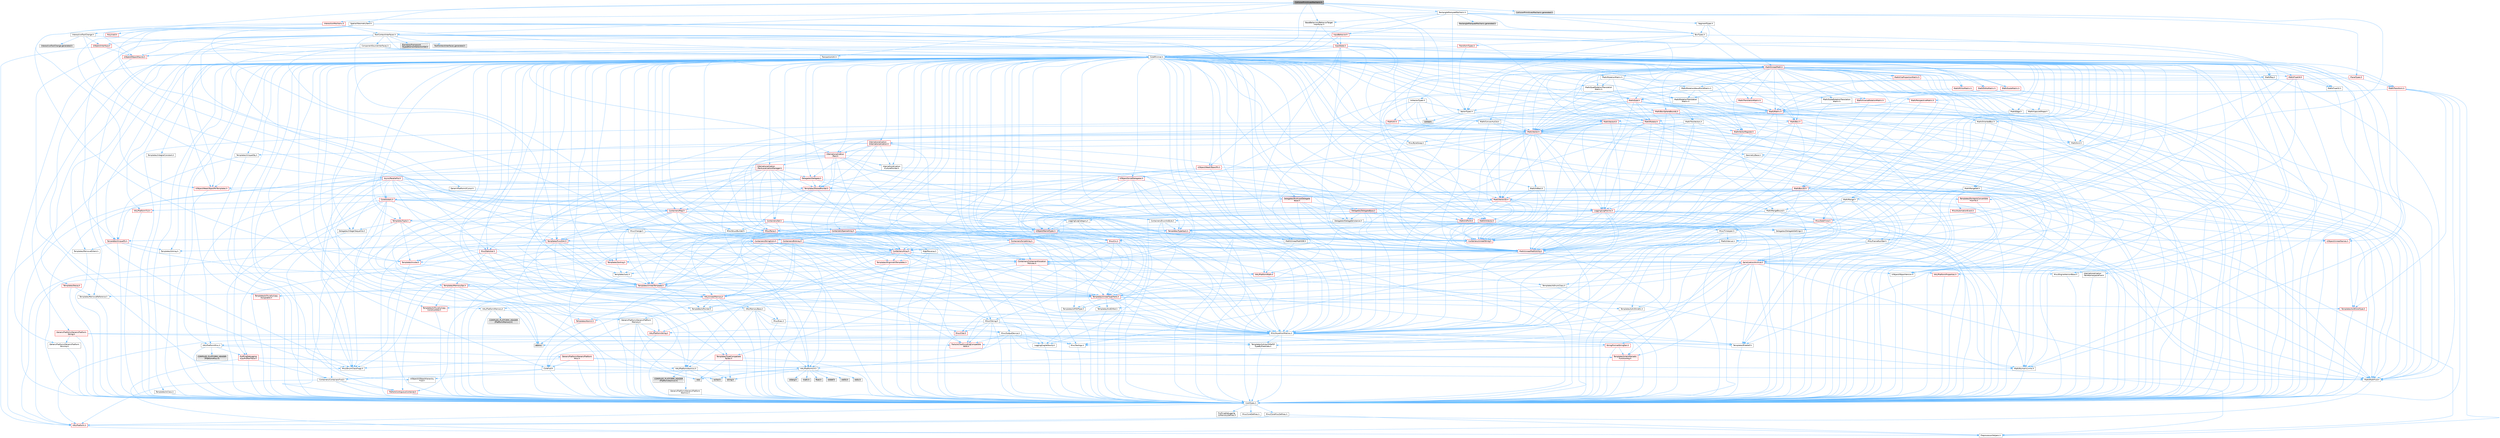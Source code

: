 digraph "CollisionPrimitivesMechanic.h"
{
 // INTERACTIVE_SVG=YES
 // LATEX_PDF_SIZE
  bgcolor="transparent";
  edge [fontname=Helvetica,fontsize=10,labelfontname=Helvetica,labelfontsize=10];
  node [fontname=Helvetica,fontsize=10,shape=box,height=0.2,width=0.4];
  Node1 [id="Node000001",label="CollisionPrimitivesMechanic.h",height=0.2,width=0.4,color="gray40", fillcolor="grey60", style="filled", fontcolor="black",tooltip=" "];
  Node1 -> Node2 [id="edge1_Node000001_Node000002",color="steelblue1",style="solid",tooltip=" "];
  Node2 [id="Node000002",label="CoreMinimal.h",height=0.2,width=0.4,color="grey40", fillcolor="white", style="filled",URL="$d7/d67/CoreMinimal_8h.html",tooltip=" "];
  Node2 -> Node3 [id="edge2_Node000002_Node000003",color="steelblue1",style="solid",tooltip=" "];
  Node3 [id="Node000003",label="CoreTypes.h",height=0.2,width=0.4,color="grey40", fillcolor="white", style="filled",URL="$dc/dec/CoreTypes_8h.html",tooltip=" "];
  Node3 -> Node4 [id="edge3_Node000003_Node000004",color="steelblue1",style="solid",tooltip=" "];
  Node4 [id="Node000004",label="HAL/Platform.h",height=0.2,width=0.4,color="red", fillcolor="#FFF0F0", style="filled",URL="$d9/dd0/Platform_8h.html",tooltip=" "];
  Node4 -> Node8 [id="edge4_Node000004_Node000008",color="steelblue1",style="solid",tooltip=" "];
  Node8 [id="Node000008",label="PreprocessorHelpers.h",height=0.2,width=0.4,color="grey40", fillcolor="white", style="filled",URL="$db/ddb/PreprocessorHelpers_8h.html",tooltip=" "];
  Node3 -> Node14 [id="edge5_Node000003_Node000014",color="steelblue1",style="solid",tooltip=" "];
  Node14 [id="Node000014",label="ProfilingDebugging\l/UMemoryDefines.h",height=0.2,width=0.4,color="grey40", fillcolor="white", style="filled",URL="$d2/da2/UMemoryDefines_8h.html",tooltip=" "];
  Node3 -> Node15 [id="edge6_Node000003_Node000015",color="steelblue1",style="solid",tooltip=" "];
  Node15 [id="Node000015",label="Misc/CoreMiscDefines.h",height=0.2,width=0.4,color="grey40", fillcolor="white", style="filled",URL="$da/d38/CoreMiscDefines_8h.html",tooltip=" "];
  Node15 -> Node4 [id="edge7_Node000015_Node000004",color="steelblue1",style="solid",tooltip=" "];
  Node15 -> Node8 [id="edge8_Node000015_Node000008",color="steelblue1",style="solid",tooltip=" "];
  Node3 -> Node16 [id="edge9_Node000003_Node000016",color="steelblue1",style="solid",tooltip=" "];
  Node16 [id="Node000016",label="Misc/CoreDefines.h",height=0.2,width=0.4,color="grey40", fillcolor="white", style="filled",URL="$d3/dd2/CoreDefines_8h.html",tooltip=" "];
  Node2 -> Node17 [id="edge10_Node000002_Node000017",color="steelblue1",style="solid",tooltip=" "];
  Node17 [id="Node000017",label="CoreFwd.h",height=0.2,width=0.4,color="grey40", fillcolor="white", style="filled",URL="$d1/d1e/CoreFwd_8h.html",tooltip=" "];
  Node17 -> Node3 [id="edge11_Node000017_Node000003",color="steelblue1",style="solid",tooltip=" "];
  Node17 -> Node18 [id="edge12_Node000017_Node000018",color="steelblue1",style="solid",tooltip=" "];
  Node18 [id="Node000018",label="Containers/ContainersFwd.h",height=0.2,width=0.4,color="grey40", fillcolor="white", style="filled",URL="$d4/d0a/ContainersFwd_8h.html",tooltip=" "];
  Node18 -> Node4 [id="edge13_Node000018_Node000004",color="steelblue1",style="solid",tooltip=" "];
  Node18 -> Node3 [id="edge14_Node000018_Node000003",color="steelblue1",style="solid",tooltip=" "];
  Node18 -> Node19 [id="edge15_Node000018_Node000019",color="steelblue1",style="solid",tooltip=" "];
  Node19 [id="Node000019",label="Traits/IsContiguousContainer.h",height=0.2,width=0.4,color="red", fillcolor="#FFF0F0", style="filled",URL="$d5/d3c/IsContiguousContainer_8h.html",tooltip=" "];
  Node19 -> Node3 [id="edge16_Node000019_Node000003",color="steelblue1",style="solid",tooltip=" "];
  Node17 -> Node22 [id="edge17_Node000017_Node000022",color="steelblue1",style="solid",tooltip=" "];
  Node22 [id="Node000022",label="Math/MathFwd.h",height=0.2,width=0.4,color="grey40", fillcolor="white", style="filled",URL="$d2/d10/MathFwd_8h.html",tooltip=" "];
  Node22 -> Node4 [id="edge18_Node000022_Node000004",color="steelblue1",style="solid",tooltip=" "];
  Node17 -> Node23 [id="edge19_Node000017_Node000023",color="steelblue1",style="solid",tooltip=" "];
  Node23 [id="Node000023",label="UObject/UObjectHierarchy\lFwd.h",height=0.2,width=0.4,color="grey40", fillcolor="white", style="filled",URL="$d3/d13/UObjectHierarchyFwd_8h.html",tooltip=" "];
  Node2 -> Node23 [id="edge20_Node000002_Node000023",color="steelblue1",style="solid",tooltip=" "];
  Node2 -> Node18 [id="edge21_Node000002_Node000018",color="steelblue1",style="solid",tooltip=" "];
  Node2 -> Node24 [id="edge22_Node000002_Node000024",color="steelblue1",style="solid",tooltip=" "];
  Node24 [id="Node000024",label="Misc/VarArgs.h",height=0.2,width=0.4,color="grey40", fillcolor="white", style="filled",URL="$d5/d6f/VarArgs_8h.html",tooltip=" "];
  Node24 -> Node3 [id="edge23_Node000024_Node000003",color="steelblue1",style="solid",tooltip=" "];
  Node2 -> Node25 [id="edge24_Node000002_Node000025",color="steelblue1",style="solid",tooltip=" "];
  Node25 [id="Node000025",label="Logging/LogVerbosity.h",height=0.2,width=0.4,color="grey40", fillcolor="white", style="filled",URL="$d2/d8f/LogVerbosity_8h.html",tooltip=" "];
  Node25 -> Node3 [id="edge25_Node000025_Node000003",color="steelblue1",style="solid",tooltip=" "];
  Node2 -> Node26 [id="edge26_Node000002_Node000026",color="steelblue1",style="solid",tooltip=" "];
  Node26 [id="Node000026",label="Misc/OutputDevice.h",height=0.2,width=0.4,color="grey40", fillcolor="white", style="filled",URL="$d7/d32/OutputDevice_8h.html",tooltip=" "];
  Node26 -> Node17 [id="edge27_Node000026_Node000017",color="steelblue1",style="solid",tooltip=" "];
  Node26 -> Node3 [id="edge28_Node000026_Node000003",color="steelblue1",style="solid",tooltip=" "];
  Node26 -> Node25 [id="edge29_Node000026_Node000025",color="steelblue1",style="solid",tooltip=" "];
  Node26 -> Node24 [id="edge30_Node000026_Node000024",color="steelblue1",style="solid",tooltip=" "];
  Node26 -> Node27 [id="edge31_Node000026_Node000027",color="steelblue1",style="solid",tooltip=" "];
  Node27 [id="Node000027",label="Templates/IsArrayOrRefOf\lTypeByPredicate.h",height=0.2,width=0.4,color="grey40", fillcolor="white", style="filled",URL="$d6/da1/IsArrayOrRefOfTypeByPredicate_8h.html",tooltip=" "];
  Node27 -> Node3 [id="edge32_Node000027_Node000003",color="steelblue1",style="solid",tooltip=" "];
  Node26 -> Node28 [id="edge33_Node000026_Node000028",color="steelblue1",style="solid",tooltip=" "];
  Node28 [id="Node000028",label="Templates/IsValidVariadic\lFunctionArg.h",height=0.2,width=0.4,color="red", fillcolor="#FFF0F0", style="filled",URL="$d0/dc8/IsValidVariadicFunctionArg_8h.html",tooltip=" "];
  Node28 -> Node3 [id="edge34_Node000028_Node000003",color="steelblue1",style="solid",tooltip=" "];
  Node26 -> Node30 [id="edge35_Node000026_Node000030",color="steelblue1",style="solid",tooltip=" "];
  Node30 [id="Node000030",label="Traits/IsCharEncodingCompatible\lWith.h",height=0.2,width=0.4,color="red", fillcolor="#FFF0F0", style="filled",URL="$df/dd1/IsCharEncodingCompatibleWith_8h.html",tooltip=" "];
  Node2 -> Node32 [id="edge36_Node000002_Node000032",color="steelblue1",style="solid",tooltip=" "];
  Node32 [id="Node000032",label="HAL/PlatformCrt.h",height=0.2,width=0.4,color="grey40", fillcolor="white", style="filled",URL="$d8/d75/PlatformCrt_8h.html",tooltip=" "];
  Node32 -> Node33 [id="edge37_Node000032_Node000033",color="steelblue1",style="solid",tooltip=" "];
  Node33 [id="Node000033",label="new",height=0.2,width=0.4,color="grey60", fillcolor="#E0E0E0", style="filled",tooltip=" "];
  Node32 -> Node34 [id="edge38_Node000032_Node000034",color="steelblue1",style="solid",tooltip=" "];
  Node34 [id="Node000034",label="wchar.h",height=0.2,width=0.4,color="grey60", fillcolor="#E0E0E0", style="filled",tooltip=" "];
  Node32 -> Node35 [id="edge39_Node000032_Node000035",color="steelblue1",style="solid",tooltip=" "];
  Node35 [id="Node000035",label="stddef.h",height=0.2,width=0.4,color="grey60", fillcolor="#E0E0E0", style="filled",tooltip=" "];
  Node32 -> Node36 [id="edge40_Node000032_Node000036",color="steelblue1",style="solid",tooltip=" "];
  Node36 [id="Node000036",label="stdlib.h",height=0.2,width=0.4,color="grey60", fillcolor="#E0E0E0", style="filled",tooltip=" "];
  Node32 -> Node37 [id="edge41_Node000032_Node000037",color="steelblue1",style="solid",tooltip=" "];
  Node37 [id="Node000037",label="stdio.h",height=0.2,width=0.4,color="grey60", fillcolor="#E0E0E0", style="filled",tooltip=" "];
  Node32 -> Node38 [id="edge42_Node000032_Node000038",color="steelblue1",style="solid",tooltip=" "];
  Node38 [id="Node000038",label="stdarg.h",height=0.2,width=0.4,color="grey60", fillcolor="#E0E0E0", style="filled",tooltip=" "];
  Node32 -> Node39 [id="edge43_Node000032_Node000039",color="steelblue1",style="solid",tooltip=" "];
  Node39 [id="Node000039",label="math.h",height=0.2,width=0.4,color="grey60", fillcolor="#E0E0E0", style="filled",tooltip=" "];
  Node32 -> Node40 [id="edge44_Node000032_Node000040",color="steelblue1",style="solid",tooltip=" "];
  Node40 [id="Node000040",label="float.h",height=0.2,width=0.4,color="grey60", fillcolor="#E0E0E0", style="filled",tooltip=" "];
  Node32 -> Node41 [id="edge45_Node000032_Node000041",color="steelblue1",style="solid",tooltip=" "];
  Node41 [id="Node000041",label="string.h",height=0.2,width=0.4,color="grey60", fillcolor="#E0E0E0", style="filled",tooltip=" "];
  Node2 -> Node42 [id="edge46_Node000002_Node000042",color="steelblue1",style="solid",tooltip=" "];
  Node42 [id="Node000042",label="HAL/PlatformMisc.h",height=0.2,width=0.4,color="grey40", fillcolor="white", style="filled",URL="$d0/df5/PlatformMisc_8h.html",tooltip=" "];
  Node42 -> Node3 [id="edge47_Node000042_Node000003",color="steelblue1",style="solid",tooltip=" "];
  Node42 -> Node43 [id="edge48_Node000042_Node000043",color="steelblue1",style="solid",tooltip=" "];
  Node43 [id="Node000043",label="GenericPlatform/GenericPlatform\lMisc.h",height=0.2,width=0.4,color="red", fillcolor="#FFF0F0", style="filled",URL="$db/d9a/GenericPlatformMisc_8h.html",tooltip=" "];
  Node43 -> Node17 [id="edge49_Node000043_Node000017",color="steelblue1",style="solid",tooltip=" "];
  Node43 -> Node3 [id="edge50_Node000043_Node000003",color="steelblue1",style="solid",tooltip=" "];
  Node43 -> Node32 [id="edge51_Node000043_Node000032",color="steelblue1",style="solid",tooltip=" "];
  Node43 -> Node47 [id="edge52_Node000043_Node000047",color="steelblue1",style="solid",tooltip=" "];
  Node47 [id="Node000047",label="Math/NumericLimits.h",height=0.2,width=0.4,color="grey40", fillcolor="white", style="filled",URL="$df/d1b/NumericLimits_8h.html",tooltip=" "];
  Node47 -> Node3 [id="edge53_Node000047_Node000003",color="steelblue1",style="solid",tooltip=" "];
  Node43 -> Node49 [id="edge54_Node000043_Node000049",color="steelblue1",style="solid",tooltip=" "];
  Node49 [id="Node000049",label="Misc/EnumClassFlags.h",height=0.2,width=0.4,color="grey40", fillcolor="white", style="filled",URL="$d8/de7/EnumClassFlags_8h.html",tooltip=" "];
  Node42 -> Node52 [id="edge55_Node000042_Node000052",color="steelblue1",style="solid",tooltip=" "];
  Node52 [id="Node000052",label="COMPILED_PLATFORM_HEADER\l(PlatformMisc.h)",height=0.2,width=0.4,color="grey60", fillcolor="#E0E0E0", style="filled",tooltip=" "];
  Node42 -> Node53 [id="edge56_Node000042_Node000053",color="steelblue1",style="solid",tooltip=" "];
  Node53 [id="Node000053",label="ProfilingDebugging\l/CpuProfilerTrace.h",height=0.2,width=0.4,color="red", fillcolor="#FFF0F0", style="filled",URL="$da/dcb/CpuProfilerTrace_8h.html",tooltip=" "];
  Node53 -> Node3 [id="edge57_Node000053_Node000003",color="steelblue1",style="solid",tooltip=" "];
  Node53 -> Node18 [id="edge58_Node000053_Node000018",color="steelblue1",style="solid",tooltip=" "];
  Node53 -> Node54 [id="edge59_Node000053_Node000054",color="steelblue1",style="solid",tooltip=" "];
  Node54 [id="Node000054",label="HAL/PlatformAtomics.h",height=0.2,width=0.4,color="grey40", fillcolor="white", style="filled",URL="$d3/d36/PlatformAtomics_8h.html",tooltip=" "];
  Node54 -> Node3 [id="edge60_Node000054_Node000003",color="steelblue1",style="solid",tooltip=" "];
  Node54 -> Node55 [id="edge61_Node000054_Node000055",color="steelblue1",style="solid",tooltip=" "];
  Node55 [id="Node000055",label="GenericPlatform/GenericPlatform\lAtomics.h",height=0.2,width=0.4,color="grey40", fillcolor="white", style="filled",URL="$da/d72/GenericPlatformAtomics_8h.html",tooltip=" "];
  Node55 -> Node3 [id="edge62_Node000055_Node000003",color="steelblue1",style="solid",tooltip=" "];
  Node54 -> Node56 [id="edge63_Node000054_Node000056",color="steelblue1",style="solid",tooltip=" "];
  Node56 [id="Node000056",label="COMPILED_PLATFORM_HEADER\l(PlatformAtomics.h)",height=0.2,width=0.4,color="grey60", fillcolor="#E0E0E0", style="filled",tooltip=" "];
  Node53 -> Node8 [id="edge64_Node000053_Node000008",color="steelblue1",style="solid",tooltip=" "];
  Node2 -> Node61 [id="edge65_Node000002_Node000061",color="steelblue1",style="solid",tooltip=" "];
  Node61 [id="Node000061",label="Misc/AssertionMacros.h",height=0.2,width=0.4,color="grey40", fillcolor="white", style="filled",URL="$d0/dfa/AssertionMacros_8h.html",tooltip=" "];
  Node61 -> Node3 [id="edge66_Node000061_Node000003",color="steelblue1",style="solid",tooltip=" "];
  Node61 -> Node4 [id="edge67_Node000061_Node000004",color="steelblue1",style="solid",tooltip=" "];
  Node61 -> Node42 [id="edge68_Node000061_Node000042",color="steelblue1",style="solid",tooltip=" "];
  Node61 -> Node8 [id="edge69_Node000061_Node000008",color="steelblue1",style="solid",tooltip=" "];
  Node61 -> Node62 [id="edge70_Node000061_Node000062",color="steelblue1",style="solid",tooltip=" "];
  Node62 [id="Node000062",label="Templates/EnableIf.h",height=0.2,width=0.4,color="grey40", fillcolor="white", style="filled",URL="$d7/d60/EnableIf_8h.html",tooltip=" "];
  Node62 -> Node3 [id="edge71_Node000062_Node000003",color="steelblue1",style="solid",tooltip=" "];
  Node61 -> Node27 [id="edge72_Node000061_Node000027",color="steelblue1",style="solid",tooltip=" "];
  Node61 -> Node28 [id="edge73_Node000061_Node000028",color="steelblue1",style="solid",tooltip=" "];
  Node61 -> Node30 [id="edge74_Node000061_Node000030",color="steelblue1",style="solid",tooltip=" "];
  Node61 -> Node24 [id="edge75_Node000061_Node000024",color="steelblue1",style="solid",tooltip=" "];
  Node61 -> Node63 [id="edge76_Node000061_Node000063",color="steelblue1",style="solid",tooltip=" "];
  Node63 [id="Node000063",label="String/FormatStringSan.h",height=0.2,width=0.4,color="red", fillcolor="#FFF0F0", style="filled",URL="$d3/d8b/FormatStringSan_8h.html",tooltip=" "];
  Node63 -> Node3 [id="edge77_Node000063_Node000003",color="steelblue1",style="solid",tooltip=" "];
  Node63 -> Node28 [id="edge78_Node000063_Node000028",color="steelblue1",style="solid",tooltip=" "];
  Node63 -> Node18 [id="edge79_Node000063_Node000018",color="steelblue1",style="solid",tooltip=" "];
  Node61 -> Node69 [id="edge80_Node000061_Node000069",color="steelblue1",style="solid",tooltip=" "];
  Node69 [id="Node000069",label="atomic",height=0.2,width=0.4,color="grey60", fillcolor="#E0E0E0", style="filled",tooltip=" "];
  Node2 -> Node70 [id="edge81_Node000002_Node000070",color="steelblue1",style="solid",tooltip=" "];
  Node70 [id="Node000070",label="Templates/IsPointer.h",height=0.2,width=0.4,color="grey40", fillcolor="white", style="filled",URL="$d7/d05/IsPointer_8h.html",tooltip=" "];
  Node70 -> Node3 [id="edge82_Node000070_Node000003",color="steelblue1",style="solid",tooltip=" "];
  Node2 -> Node71 [id="edge83_Node000002_Node000071",color="steelblue1",style="solid",tooltip=" "];
  Node71 [id="Node000071",label="HAL/PlatformMemory.h",height=0.2,width=0.4,color="grey40", fillcolor="white", style="filled",URL="$de/d68/PlatformMemory_8h.html",tooltip=" "];
  Node71 -> Node3 [id="edge84_Node000071_Node000003",color="steelblue1",style="solid",tooltip=" "];
  Node71 -> Node72 [id="edge85_Node000071_Node000072",color="steelblue1",style="solid",tooltip=" "];
  Node72 [id="Node000072",label="GenericPlatform/GenericPlatform\lMemory.h",height=0.2,width=0.4,color="grey40", fillcolor="white", style="filled",URL="$dd/d22/GenericPlatformMemory_8h.html",tooltip=" "];
  Node72 -> Node17 [id="edge86_Node000072_Node000017",color="steelblue1",style="solid",tooltip=" "];
  Node72 -> Node3 [id="edge87_Node000072_Node000003",color="steelblue1",style="solid",tooltip=" "];
  Node72 -> Node73 [id="edge88_Node000072_Node000073",color="steelblue1",style="solid",tooltip=" "];
  Node73 [id="Node000073",label="HAL/PlatformString.h",height=0.2,width=0.4,color="red", fillcolor="#FFF0F0", style="filled",URL="$db/db5/PlatformString_8h.html",tooltip=" "];
  Node73 -> Node3 [id="edge89_Node000073_Node000003",color="steelblue1",style="solid",tooltip=" "];
  Node72 -> Node41 [id="edge90_Node000072_Node000041",color="steelblue1",style="solid",tooltip=" "];
  Node72 -> Node34 [id="edge91_Node000072_Node000034",color="steelblue1",style="solid",tooltip=" "];
  Node71 -> Node75 [id="edge92_Node000071_Node000075",color="steelblue1",style="solid",tooltip=" "];
  Node75 [id="Node000075",label="COMPILED_PLATFORM_HEADER\l(PlatformMemory.h)",height=0.2,width=0.4,color="grey60", fillcolor="#E0E0E0", style="filled",tooltip=" "];
  Node2 -> Node54 [id="edge93_Node000002_Node000054",color="steelblue1",style="solid",tooltip=" "];
  Node2 -> Node76 [id="edge94_Node000002_Node000076",color="steelblue1",style="solid",tooltip=" "];
  Node76 [id="Node000076",label="Misc/Exec.h",height=0.2,width=0.4,color="grey40", fillcolor="white", style="filled",URL="$de/ddb/Exec_8h.html",tooltip=" "];
  Node76 -> Node3 [id="edge95_Node000076_Node000003",color="steelblue1",style="solid",tooltip=" "];
  Node76 -> Node61 [id="edge96_Node000076_Node000061",color="steelblue1",style="solid",tooltip=" "];
  Node2 -> Node77 [id="edge97_Node000002_Node000077",color="steelblue1",style="solid",tooltip=" "];
  Node77 [id="Node000077",label="HAL/MemoryBase.h",height=0.2,width=0.4,color="grey40", fillcolor="white", style="filled",URL="$d6/d9f/MemoryBase_8h.html",tooltip=" "];
  Node77 -> Node3 [id="edge98_Node000077_Node000003",color="steelblue1",style="solid",tooltip=" "];
  Node77 -> Node54 [id="edge99_Node000077_Node000054",color="steelblue1",style="solid",tooltip=" "];
  Node77 -> Node32 [id="edge100_Node000077_Node000032",color="steelblue1",style="solid",tooltip=" "];
  Node77 -> Node76 [id="edge101_Node000077_Node000076",color="steelblue1",style="solid",tooltip=" "];
  Node77 -> Node26 [id="edge102_Node000077_Node000026",color="steelblue1",style="solid",tooltip=" "];
  Node77 -> Node78 [id="edge103_Node000077_Node000078",color="steelblue1",style="solid",tooltip=" "];
  Node78 [id="Node000078",label="Templates/Atomic.h",height=0.2,width=0.4,color="red", fillcolor="#FFF0F0", style="filled",URL="$d3/d91/Atomic_8h.html",tooltip=" "];
  Node78 -> Node69 [id="edge104_Node000078_Node000069",color="steelblue1",style="solid",tooltip=" "];
  Node2 -> Node87 [id="edge105_Node000002_Node000087",color="steelblue1",style="solid",tooltip=" "];
  Node87 [id="Node000087",label="HAL/UnrealMemory.h",height=0.2,width=0.4,color="red", fillcolor="#FFF0F0", style="filled",URL="$d9/d96/UnrealMemory_8h.html",tooltip=" "];
  Node87 -> Node3 [id="edge106_Node000087_Node000003",color="steelblue1",style="solid",tooltip=" "];
  Node87 -> Node72 [id="edge107_Node000087_Node000072",color="steelblue1",style="solid",tooltip=" "];
  Node87 -> Node77 [id="edge108_Node000087_Node000077",color="steelblue1",style="solid",tooltip=" "];
  Node87 -> Node71 [id="edge109_Node000087_Node000071",color="steelblue1",style="solid",tooltip=" "];
  Node87 -> Node70 [id="edge110_Node000087_Node000070",color="steelblue1",style="solid",tooltip=" "];
  Node2 -> Node89 [id="edge111_Node000002_Node000089",color="steelblue1",style="solid",tooltip=" "];
  Node89 [id="Node000089",label="Templates/IsArithmetic.h",height=0.2,width=0.4,color="grey40", fillcolor="white", style="filled",URL="$d2/d5d/IsArithmetic_8h.html",tooltip=" "];
  Node89 -> Node3 [id="edge112_Node000089_Node000003",color="steelblue1",style="solid",tooltip=" "];
  Node2 -> Node83 [id="edge113_Node000002_Node000083",color="steelblue1",style="solid",tooltip=" "];
  Node83 [id="Node000083",label="Templates/AndOrNot.h",height=0.2,width=0.4,color="grey40", fillcolor="white", style="filled",URL="$db/d0a/AndOrNot_8h.html",tooltip=" "];
  Node83 -> Node3 [id="edge114_Node000083_Node000003",color="steelblue1",style="solid",tooltip=" "];
  Node2 -> Node90 [id="edge115_Node000002_Node000090",color="steelblue1",style="solid",tooltip=" "];
  Node90 [id="Node000090",label="Templates/IsPODType.h",height=0.2,width=0.4,color="grey40", fillcolor="white", style="filled",URL="$d7/db1/IsPODType_8h.html",tooltip=" "];
  Node90 -> Node3 [id="edge116_Node000090_Node000003",color="steelblue1",style="solid",tooltip=" "];
  Node2 -> Node91 [id="edge117_Node000002_Node000091",color="steelblue1",style="solid",tooltip=" "];
  Node91 [id="Node000091",label="Templates/IsUECoreType.h",height=0.2,width=0.4,color="red", fillcolor="#FFF0F0", style="filled",URL="$d1/db8/IsUECoreType_8h.html",tooltip=" "];
  Node91 -> Node3 [id="edge118_Node000091_Node000003",color="steelblue1",style="solid",tooltip=" "];
  Node2 -> Node84 [id="edge119_Node000002_Node000084",color="steelblue1",style="solid",tooltip=" "];
  Node84 [id="Node000084",label="Templates/IsTriviallyCopy\lConstructible.h",height=0.2,width=0.4,color="red", fillcolor="#FFF0F0", style="filled",URL="$d3/d78/IsTriviallyCopyConstructible_8h.html",tooltip=" "];
  Node84 -> Node3 [id="edge120_Node000084_Node000003",color="steelblue1",style="solid",tooltip=" "];
  Node2 -> Node92 [id="edge121_Node000002_Node000092",color="steelblue1",style="solid",tooltip=" "];
  Node92 [id="Node000092",label="Templates/UnrealTypeTraits.h",height=0.2,width=0.4,color="red", fillcolor="#FFF0F0", style="filled",URL="$d2/d2d/UnrealTypeTraits_8h.html",tooltip=" "];
  Node92 -> Node3 [id="edge122_Node000092_Node000003",color="steelblue1",style="solid",tooltip=" "];
  Node92 -> Node70 [id="edge123_Node000092_Node000070",color="steelblue1",style="solid",tooltip=" "];
  Node92 -> Node61 [id="edge124_Node000092_Node000061",color="steelblue1",style="solid",tooltip=" "];
  Node92 -> Node83 [id="edge125_Node000092_Node000083",color="steelblue1",style="solid",tooltip=" "];
  Node92 -> Node62 [id="edge126_Node000092_Node000062",color="steelblue1",style="solid",tooltip=" "];
  Node92 -> Node89 [id="edge127_Node000092_Node000089",color="steelblue1",style="solid",tooltip=" "];
  Node92 -> Node90 [id="edge128_Node000092_Node000090",color="steelblue1",style="solid",tooltip=" "];
  Node92 -> Node91 [id="edge129_Node000092_Node000091",color="steelblue1",style="solid",tooltip=" "];
  Node92 -> Node84 [id="edge130_Node000092_Node000084",color="steelblue1",style="solid",tooltip=" "];
  Node2 -> Node62 [id="edge131_Node000002_Node000062",color="steelblue1",style="solid",tooltip=" "];
  Node2 -> Node94 [id="edge132_Node000002_Node000094",color="steelblue1",style="solid",tooltip=" "];
  Node94 [id="Node000094",label="Templates/RemoveReference.h",height=0.2,width=0.4,color="grey40", fillcolor="white", style="filled",URL="$da/dbe/RemoveReference_8h.html",tooltip=" "];
  Node94 -> Node3 [id="edge133_Node000094_Node000003",color="steelblue1",style="solid",tooltip=" "];
  Node2 -> Node95 [id="edge134_Node000002_Node000095",color="steelblue1",style="solid",tooltip=" "];
  Node95 [id="Node000095",label="Templates/IntegralConstant.h",height=0.2,width=0.4,color="grey40", fillcolor="white", style="filled",URL="$db/d1b/IntegralConstant_8h.html",tooltip=" "];
  Node95 -> Node3 [id="edge135_Node000095_Node000003",color="steelblue1",style="solid",tooltip=" "];
  Node2 -> Node96 [id="edge136_Node000002_Node000096",color="steelblue1",style="solid",tooltip=" "];
  Node96 [id="Node000096",label="Templates/IsClass.h",height=0.2,width=0.4,color="grey40", fillcolor="white", style="filled",URL="$db/dcb/IsClass_8h.html",tooltip=" "];
  Node96 -> Node3 [id="edge137_Node000096_Node000003",color="steelblue1",style="solid",tooltip=" "];
  Node2 -> Node97 [id="edge138_Node000002_Node000097",color="steelblue1",style="solid",tooltip=" "];
  Node97 [id="Node000097",label="Templates/TypeCompatible\lBytes.h",height=0.2,width=0.4,color="red", fillcolor="#FFF0F0", style="filled",URL="$df/d0a/TypeCompatibleBytes_8h.html",tooltip=" "];
  Node97 -> Node3 [id="edge139_Node000097_Node000003",color="steelblue1",style="solid",tooltip=" "];
  Node97 -> Node41 [id="edge140_Node000097_Node000041",color="steelblue1",style="solid",tooltip=" "];
  Node97 -> Node33 [id="edge141_Node000097_Node000033",color="steelblue1",style="solid",tooltip=" "];
  Node2 -> Node19 [id="edge142_Node000002_Node000019",color="steelblue1",style="solid",tooltip=" "];
  Node2 -> Node98 [id="edge143_Node000002_Node000098",color="steelblue1",style="solid",tooltip=" "];
  Node98 [id="Node000098",label="Templates/UnrealTemplate.h",height=0.2,width=0.4,color="red", fillcolor="#FFF0F0", style="filled",URL="$d4/d24/UnrealTemplate_8h.html",tooltip=" "];
  Node98 -> Node3 [id="edge144_Node000098_Node000003",color="steelblue1",style="solid",tooltip=" "];
  Node98 -> Node70 [id="edge145_Node000098_Node000070",color="steelblue1",style="solid",tooltip=" "];
  Node98 -> Node87 [id="edge146_Node000098_Node000087",color="steelblue1",style="solid",tooltip=" "];
  Node98 -> Node92 [id="edge147_Node000098_Node000092",color="steelblue1",style="solid",tooltip=" "];
  Node98 -> Node94 [id="edge148_Node000098_Node000094",color="steelblue1",style="solid",tooltip=" "];
  Node98 -> Node97 [id="edge149_Node000098_Node000097",color="steelblue1",style="solid",tooltip=" "];
  Node98 -> Node19 [id="edge150_Node000098_Node000019",color="steelblue1",style="solid",tooltip=" "];
  Node2 -> Node47 [id="edge151_Node000002_Node000047",color="steelblue1",style="solid",tooltip=" "];
  Node2 -> Node102 [id="edge152_Node000002_Node000102",color="steelblue1",style="solid",tooltip=" "];
  Node102 [id="Node000102",label="HAL/PlatformMath.h",height=0.2,width=0.4,color="red", fillcolor="#FFF0F0", style="filled",URL="$dc/d53/PlatformMath_8h.html",tooltip=" "];
  Node102 -> Node3 [id="edge153_Node000102_Node000003",color="steelblue1",style="solid",tooltip=" "];
  Node2 -> Node85 [id="edge154_Node000002_Node000085",color="steelblue1",style="solid",tooltip=" "];
  Node85 [id="Node000085",label="Templates/IsTriviallyCopy\lAssignable.h",height=0.2,width=0.4,color="red", fillcolor="#FFF0F0", style="filled",URL="$d2/df2/IsTriviallyCopyAssignable_8h.html",tooltip=" "];
  Node85 -> Node3 [id="edge155_Node000085_Node000003",color="steelblue1",style="solid",tooltip=" "];
  Node2 -> Node110 [id="edge156_Node000002_Node000110",color="steelblue1",style="solid",tooltip=" "];
  Node110 [id="Node000110",label="Templates/MemoryOps.h",height=0.2,width=0.4,color="red", fillcolor="#FFF0F0", style="filled",URL="$db/dea/MemoryOps_8h.html",tooltip=" "];
  Node110 -> Node3 [id="edge157_Node000110_Node000003",color="steelblue1",style="solid",tooltip=" "];
  Node110 -> Node87 [id="edge158_Node000110_Node000087",color="steelblue1",style="solid",tooltip=" "];
  Node110 -> Node85 [id="edge159_Node000110_Node000085",color="steelblue1",style="solid",tooltip=" "];
  Node110 -> Node84 [id="edge160_Node000110_Node000084",color="steelblue1",style="solid",tooltip=" "];
  Node110 -> Node92 [id="edge161_Node000110_Node000092",color="steelblue1",style="solid",tooltip=" "];
  Node110 -> Node33 [id="edge162_Node000110_Node000033",color="steelblue1",style="solid",tooltip=" "];
  Node2 -> Node111 [id="edge163_Node000002_Node000111",color="steelblue1",style="solid",tooltip=" "];
  Node111 [id="Node000111",label="Containers/ContainerAllocation\lPolicies.h",height=0.2,width=0.4,color="red", fillcolor="#FFF0F0", style="filled",URL="$d7/dff/ContainerAllocationPolicies_8h.html",tooltip=" "];
  Node111 -> Node3 [id="edge164_Node000111_Node000003",color="steelblue1",style="solid",tooltip=" "];
  Node111 -> Node111 [id="edge165_Node000111_Node000111",color="steelblue1",style="solid",tooltip=" "];
  Node111 -> Node102 [id="edge166_Node000111_Node000102",color="steelblue1",style="solid",tooltip=" "];
  Node111 -> Node87 [id="edge167_Node000111_Node000087",color="steelblue1",style="solid",tooltip=" "];
  Node111 -> Node47 [id="edge168_Node000111_Node000047",color="steelblue1",style="solid",tooltip=" "];
  Node111 -> Node61 [id="edge169_Node000111_Node000061",color="steelblue1",style="solid",tooltip=" "];
  Node111 -> Node110 [id="edge170_Node000111_Node000110",color="steelblue1",style="solid",tooltip=" "];
  Node111 -> Node97 [id="edge171_Node000111_Node000097",color="steelblue1",style="solid",tooltip=" "];
  Node2 -> Node114 [id="edge172_Node000002_Node000114",color="steelblue1",style="solid",tooltip=" "];
  Node114 [id="Node000114",label="Templates/IsEnumClass.h",height=0.2,width=0.4,color="grey40", fillcolor="white", style="filled",URL="$d7/d15/IsEnumClass_8h.html",tooltip=" "];
  Node114 -> Node3 [id="edge173_Node000114_Node000003",color="steelblue1",style="solid",tooltip=" "];
  Node114 -> Node83 [id="edge174_Node000114_Node000083",color="steelblue1",style="solid",tooltip=" "];
  Node2 -> Node115 [id="edge175_Node000002_Node000115",color="steelblue1",style="solid",tooltip=" "];
  Node115 [id="Node000115",label="HAL/PlatformProperties.h",height=0.2,width=0.4,color="red", fillcolor="#FFF0F0", style="filled",URL="$d9/db0/PlatformProperties_8h.html",tooltip=" "];
  Node115 -> Node3 [id="edge176_Node000115_Node000003",color="steelblue1",style="solid",tooltip=" "];
  Node2 -> Node118 [id="edge177_Node000002_Node000118",color="steelblue1",style="solid",tooltip=" "];
  Node118 [id="Node000118",label="Misc/EngineVersionBase.h",height=0.2,width=0.4,color="grey40", fillcolor="white", style="filled",URL="$d5/d2b/EngineVersionBase_8h.html",tooltip=" "];
  Node118 -> Node3 [id="edge178_Node000118_Node000003",color="steelblue1",style="solid",tooltip=" "];
  Node2 -> Node119 [id="edge179_Node000002_Node000119",color="steelblue1",style="solid",tooltip=" "];
  Node119 [id="Node000119",label="Internationalization\l/TextNamespaceFwd.h",height=0.2,width=0.4,color="grey40", fillcolor="white", style="filled",URL="$d8/d97/TextNamespaceFwd_8h.html",tooltip=" "];
  Node119 -> Node3 [id="edge180_Node000119_Node000003",color="steelblue1",style="solid",tooltip=" "];
  Node2 -> Node120 [id="edge181_Node000002_Node000120",color="steelblue1",style="solid",tooltip=" "];
  Node120 [id="Node000120",label="Serialization/Archive.h",height=0.2,width=0.4,color="red", fillcolor="#FFF0F0", style="filled",URL="$d7/d3b/Archive_8h.html",tooltip=" "];
  Node120 -> Node17 [id="edge182_Node000120_Node000017",color="steelblue1",style="solid",tooltip=" "];
  Node120 -> Node3 [id="edge183_Node000120_Node000003",color="steelblue1",style="solid",tooltip=" "];
  Node120 -> Node115 [id="edge184_Node000120_Node000115",color="steelblue1",style="solid",tooltip=" "];
  Node120 -> Node119 [id="edge185_Node000120_Node000119",color="steelblue1",style="solid",tooltip=" "];
  Node120 -> Node22 [id="edge186_Node000120_Node000022",color="steelblue1",style="solid",tooltip=" "];
  Node120 -> Node61 [id="edge187_Node000120_Node000061",color="steelblue1",style="solid",tooltip=" "];
  Node120 -> Node118 [id="edge188_Node000120_Node000118",color="steelblue1",style="solid",tooltip=" "];
  Node120 -> Node24 [id="edge189_Node000120_Node000024",color="steelblue1",style="solid",tooltip=" "];
  Node120 -> Node62 [id="edge190_Node000120_Node000062",color="steelblue1",style="solid",tooltip=" "];
  Node120 -> Node27 [id="edge191_Node000120_Node000027",color="steelblue1",style="solid",tooltip=" "];
  Node120 -> Node114 [id="edge192_Node000120_Node000114",color="steelblue1",style="solid",tooltip=" "];
  Node120 -> Node28 [id="edge193_Node000120_Node000028",color="steelblue1",style="solid",tooltip=" "];
  Node120 -> Node98 [id="edge194_Node000120_Node000098",color="steelblue1",style="solid",tooltip=" "];
  Node120 -> Node30 [id="edge195_Node000120_Node000030",color="steelblue1",style="solid",tooltip=" "];
  Node120 -> Node123 [id="edge196_Node000120_Node000123",color="steelblue1",style="solid",tooltip=" "];
  Node123 [id="Node000123",label="UObject/ObjectVersion.h",height=0.2,width=0.4,color="grey40", fillcolor="white", style="filled",URL="$da/d63/ObjectVersion_8h.html",tooltip=" "];
  Node123 -> Node3 [id="edge197_Node000123_Node000003",color="steelblue1",style="solid",tooltip=" "];
  Node2 -> Node124 [id="edge198_Node000002_Node000124",color="steelblue1",style="solid",tooltip=" "];
  Node124 [id="Node000124",label="Templates/Less.h",height=0.2,width=0.4,color="grey40", fillcolor="white", style="filled",URL="$de/dc8/Less_8h.html",tooltip=" "];
  Node124 -> Node3 [id="edge199_Node000124_Node000003",color="steelblue1",style="solid",tooltip=" "];
  Node124 -> Node98 [id="edge200_Node000124_Node000098",color="steelblue1",style="solid",tooltip=" "];
  Node2 -> Node125 [id="edge201_Node000002_Node000125",color="steelblue1",style="solid",tooltip=" "];
  Node125 [id="Node000125",label="Templates/Sorting.h",height=0.2,width=0.4,color="red", fillcolor="#FFF0F0", style="filled",URL="$d3/d9e/Sorting_8h.html",tooltip=" "];
  Node125 -> Node3 [id="edge202_Node000125_Node000003",color="steelblue1",style="solid",tooltip=" "];
  Node125 -> Node102 [id="edge203_Node000125_Node000102",color="steelblue1",style="solid",tooltip=" "];
  Node125 -> Node124 [id="edge204_Node000125_Node000124",color="steelblue1",style="solid",tooltip=" "];
  Node2 -> Node136 [id="edge205_Node000002_Node000136",color="steelblue1",style="solid",tooltip=" "];
  Node136 [id="Node000136",label="Misc/Char.h",height=0.2,width=0.4,color="red", fillcolor="#FFF0F0", style="filled",URL="$d0/d58/Char_8h.html",tooltip=" "];
  Node136 -> Node3 [id="edge206_Node000136_Node000003",color="steelblue1",style="solid",tooltip=" "];
  Node2 -> Node139 [id="edge207_Node000002_Node000139",color="steelblue1",style="solid",tooltip=" "];
  Node139 [id="Node000139",label="GenericPlatform/GenericPlatform\lStricmp.h",height=0.2,width=0.4,color="grey40", fillcolor="white", style="filled",URL="$d2/d86/GenericPlatformStricmp_8h.html",tooltip=" "];
  Node139 -> Node3 [id="edge208_Node000139_Node000003",color="steelblue1",style="solid",tooltip=" "];
  Node2 -> Node140 [id="edge209_Node000002_Node000140",color="steelblue1",style="solid",tooltip=" "];
  Node140 [id="Node000140",label="GenericPlatform/GenericPlatform\lString.h",height=0.2,width=0.4,color="red", fillcolor="#FFF0F0", style="filled",URL="$dd/d20/GenericPlatformString_8h.html",tooltip=" "];
  Node140 -> Node3 [id="edge210_Node000140_Node000003",color="steelblue1",style="solid",tooltip=" "];
  Node140 -> Node139 [id="edge211_Node000140_Node000139",color="steelblue1",style="solid",tooltip=" "];
  Node140 -> Node62 [id="edge212_Node000140_Node000062",color="steelblue1",style="solid",tooltip=" "];
  Node140 -> Node30 [id="edge213_Node000140_Node000030",color="steelblue1",style="solid",tooltip=" "];
  Node2 -> Node73 [id="edge214_Node000002_Node000073",color="steelblue1",style="solid",tooltip=" "];
  Node2 -> Node143 [id="edge215_Node000002_Node000143",color="steelblue1",style="solid",tooltip=" "];
  Node143 [id="Node000143",label="Misc/CString.h",height=0.2,width=0.4,color="grey40", fillcolor="white", style="filled",URL="$d2/d49/CString_8h.html",tooltip=" "];
  Node143 -> Node3 [id="edge216_Node000143_Node000003",color="steelblue1",style="solid",tooltip=" "];
  Node143 -> Node32 [id="edge217_Node000143_Node000032",color="steelblue1",style="solid",tooltip=" "];
  Node143 -> Node73 [id="edge218_Node000143_Node000073",color="steelblue1",style="solid",tooltip=" "];
  Node143 -> Node61 [id="edge219_Node000143_Node000061",color="steelblue1",style="solid",tooltip=" "];
  Node143 -> Node136 [id="edge220_Node000143_Node000136",color="steelblue1",style="solid",tooltip=" "];
  Node143 -> Node24 [id="edge221_Node000143_Node000024",color="steelblue1",style="solid",tooltip=" "];
  Node143 -> Node27 [id="edge222_Node000143_Node000027",color="steelblue1",style="solid",tooltip=" "];
  Node143 -> Node28 [id="edge223_Node000143_Node000028",color="steelblue1",style="solid",tooltip=" "];
  Node143 -> Node30 [id="edge224_Node000143_Node000030",color="steelblue1",style="solid",tooltip=" "];
  Node2 -> Node144 [id="edge225_Node000002_Node000144",color="steelblue1",style="solid",tooltip=" "];
  Node144 [id="Node000144",label="Misc/Crc.h",height=0.2,width=0.4,color="red", fillcolor="#FFF0F0", style="filled",URL="$d4/dd2/Crc_8h.html",tooltip=" "];
  Node144 -> Node3 [id="edge226_Node000144_Node000003",color="steelblue1",style="solid",tooltip=" "];
  Node144 -> Node73 [id="edge227_Node000144_Node000073",color="steelblue1",style="solid",tooltip=" "];
  Node144 -> Node61 [id="edge228_Node000144_Node000061",color="steelblue1",style="solid",tooltip=" "];
  Node144 -> Node143 [id="edge229_Node000144_Node000143",color="steelblue1",style="solid",tooltip=" "];
  Node144 -> Node136 [id="edge230_Node000144_Node000136",color="steelblue1",style="solid",tooltip=" "];
  Node144 -> Node92 [id="edge231_Node000144_Node000092",color="steelblue1",style="solid",tooltip=" "];
  Node2 -> Node135 [id="edge232_Node000002_Node000135",color="steelblue1",style="solid",tooltip=" "];
  Node135 [id="Node000135",label="Math/UnrealMathUtility.h",height=0.2,width=0.4,color="red", fillcolor="#FFF0F0", style="filled",URL="$db/db8/UnrealMathUtility_8h.html",tooltip=" "];
  Node135 -> Node3 [id="edge233_Node000135_Node000003",color="steelblue1",style="solid",tooltip=" "];
  Node135 -> Node61 [id="edge234_Node000135_Node000061",color="steelblue1",style="solid",tooltip=" "];
  Node135 -> Node102 [id="edge235_Node000135_Node000102",color="steelblue1",style="solid",tooltip=" "];
  Node135 -> Node22 [id="edge236_Node000135_Node000022",color="steelblue1",style="solid",tooltip=" "];
  Node2 -> Node145 [id="edge237_Node000002_Node000145",color="steelblue1",style="solid",tooltip=" "];
  Node145 [id="Node000145",label="Containers/UnrealString.h",height=0.2,width=0.4,color="red", fillcolor="#FFF0F0", style="filled",URL="$d5/dba/UnrealString_8h.html",tooltip=" "];
  Node2 -> Node149 [id="edge238_Node000002_Node000149",color="steelblue1",style="solid",tooltip=" "];
  Node149 [id="Node000149",label="Containers/Array.h",height=0.2,width=0.4,color="red", fillcolor="#FFF0F0", style="filled",URL="$df/dd0/Array_8h.html",tooltip=" "];
  Node149 -> Node3 [id="edge239_Node000149_Node000003",color="steelblue1",style="solid",tooltip=" "];
  Node149 -> Node61 [id="edge240_Node000149_Node000061",color="steelblue1",style="solid",tooltip=" "];
  Node149 -> Node87 [id="edge241_Node000149_Node000087",color="steelblue1",style="solid",tooltip=" "];
  Node149 -> Node92 [id="edge242_Node000149_Node000092",color="steelblue1",style="solid",tooltip=" "];
  Node149 -> Node98 [id="edge243_Node000149_Node000098",color="steelblue1",style="solid",tooltip=" "];
  Node149 -> Node111 [id="edge244_Node000149_Node000111",color="steelblue1",style="solid",tooltip=" "];
  Node149 -> Node120 [id="edge245_Node000149_Node000120",color="steelblue1",style="solid",tooltip=" "];
  Node149 -> Node128 [id="edge246_Node000149_Node000128",color="steelblue1",style="solid",tooltip=" "];
  Node128 [id="Node000128",label="Templates/Invoke.h",height=0.2,width=0.4,color="red", fillcolor="#FFF0F0", style="filled",URL="$d7/deb/Invoke_8h.html",tooltip=" "];
  Node128 -> Node3 [id="edge247_Node000128_Node000003",color="steelblue1",style="solid",tooltip=" "];
  Node128 -> Node98 [id="edge248_Node000128_Node000098",color="steelblue1",style="solid",tooltip=" "];
  Node149 -> Node124 [id="edge249_Node000149_Node000124",color="steelblue1",style="solid",tooltip=" "];
  Node149 -> Node125 [id="edge250_Node000149_Node000125",color="steelblue1",style="solid",tooltip=" "];
  Node149 -> Node172 [id="edge251_Node000149_Node000172",color="steelblue1",style="solid",tooltip=" "];
  Node172 [id="Node000172",label="Templates/AlignmentTemplates.h",height=0.2,width=0.4,color="red", fillcolor="#FFF0F0", style="filled",URL="$dd/d32/AlignmentTemplates_8h.html",tooltip=" "];
  Node172 -> Node3 [id="edge252_Node000172_Node000003",color="steelblue1",style="solid",tooltip=" "];
  Node172 -> Node70 [id="edge253_Node000172_Node000070",color="steelblue1",style="solid",tooltip=" "];
  Node2 -> Node173 [id="edge254_Node000002_Node000173",color="steelblue1",style="solid",tooltip=" "];
  Node173 [id="Node000173",label="Misc/FrameNumber.h",height=0.2,width=0.4,color="grey40", fillcolor="white", style="filled",URL="$dd/dbd/FrameNumber_8h.html",tooltip=" "];
  Node173 -> Node3 [id="edge255_Node000173_Node000003",color="steelblue1",style="solid",tooltip=" "];
  Node173 -> Node47 [id="edge256_Node000173_Node000047",color="steelblue1",style="solid",tooltip=" "];
  Node173 -> Node135 [id="edge257_Node000173_Node000135",color="steelblue1",style="solid",tooltip=" "];
  Node173 -> Node62 [id="edge258_Node000173_Node000062",color="steelblue1",style="solid",tooltip=" "];
  Node173 -> Node92 [id="edge259_Node000173_Node000092",color="steelblue1",style="solid",tooltip=" "];
  Node2 -> Node174 [id="edge260_Node000002_Node000174",color="steelblue1",style="solid",tooltip=" "];
  Node174 [id="Node000174",label="Misc/Timespan.h",height=0.2,width=0.4,color="grey40", fillcolor="white", style="filled",URL="$da/dd9/Timespan_8h.html",tooltip=" "];
  Node174 -> Node3 [id="edge261_Node000174_Node000003",color="steelblue1",style="solid",tooltip=" "];
  Node174 -> Node175 [id="edge262_Node000174_Node000175",color="steelblue1",style="solid",tooltip=" "];
  Node175 [id="Node000175",label="Math/Interval.h",height=0.2,width=0.4,color="grey40", fillcolor="white", style="filled",URL="$d1/d55/Interval_8h.html",tooltip=" "];
  Node175 -> Node3 [id="edge263_Node000175_Node000003",color="steelblue1",style="solid",tooltip=" "];
  Node175 -> Node89 [id="edge264_Node000175_Node000089",color="steelblue1",style="solid",tooltip=" "];
  Node175 -> Node92 [id="edge265_Node000175_Node000092",color="steelblue1",style="solid",tooltip=" "];
  Node175 -> Node47 [id="edge266_Node000175_Node000047",color="steelblue1",style="solid",tooltip=" "];
  Node175 -> Node135 [id="edge267_Node000175_Node000135",color="steelblue1",style="solid",tooltip=" "];
  Node174 -> Node135 [id="edge268_Node000174_Node000135",color="steelblue1",style="solid",tooltip=" "];
  Node174 -> Node61 [id="edge269_Node000174_Node000061",color="steelblue1",style="solid",tooltip=" "];
  Node2 -> Node176 [id="edge270_Node000002_Node000176",color="steelblue1",style="solid",tooltip=" "];
  Node176 [id="Node000176",label="Containers/StringConv.h",height=0.2,width=0.4,color="red", fillcolor="#FFF0F0", style="filled",URL="$d3/ddf/StringConv_8h.html",tooltip=" "];
  Node176 -> Node3 [id="edge271_Node000176_Node000003",color="steelblue1",style="solid",tooltip=" "];
  Node176 -> Node61 [id="edge272_Node000176_Node000061",color="steelblue1",style="solid",tooltip=" "];
  Node176 -> Node111 [id="edge273_Node000176_Node000111",color="steelblue1",style="solid",tooltip=" "];
  Node176 -> Node149 [id="edge274_Node000176_Node000149",color="steelblue1",style="solid",tooltip=" "];
  Node176 -> Node143 [id="edge275_Node000176_Node000143",color="steelblue1",style="solid",tooltip=" "];
  Node176 -> Node177 [id="edge276_Node000176_Node000177",color="steelblue1",style="solid",tooltip=" "];
  Node177 [id="Node000177",label="Templates/IsArray.h",height=0.2,width=0.4,color="grey40", fillcolor="white", style="filled",URL="$d8/d8d/IsArray_8h.html",tooltip=" "];
  Node177 -> Node3 [id="edge277_Node000177_Node000003",color="steelblue1",style="solid",tooltip=" "];
  Node176 -> Node98 [id="edge278_Node000176_Node000098",color="steelblue1",style="solid",tooltip=" "];
  Node176 -> Node92 [id="edge279_Node000176_Node000092",color="steelblue1",style="solid",tooltip=" "];
  Node176 -> Node30 [id="edge280_Node000176_Node000030",color="steelblue1",style="solid",tooltip=" "];
  Node176 -> Node19 [id="edge281_Node000176_Node000019",color="steelblue1",style="solid",tooltip=" "];
  Node2 -> Node178 [id="edge282_Node000002_Node000178",color="steelblue1",style="solid",tooltip=" "];
  Node178 [id="Node000178",label="UObject/UnrealNames.h",height=0.2,width=0.4,color="red", fillcolor="#FFF0F0", style="filled",URL="$d8/db1/UnrealNames_8h.html",tooltip=" "];
  Node178 -> Node3 [id="edge283_Node000178_Node000003",color="steelblue1",style="solid",tooltip=" "];
  Node2 -> Node180 [id="edge284_Node000002_Node000180",color="steelblue1",style="solid",tooltip=" "];
  Node180 [id="Node000180",label="UObject/NameTypes.h",height=0.2,width=0.4,color="red", fillcolor="#FFF0F0", style="filled",URL="$d6/d35/NameTypes_8h.html",tooltip=" "];
  Node180 -> Node3 [id="edge285_Node000180_Node000003",color="steelblue1",style="solid",tooltip=" "];
  Node180 -> Node61 [id="edge286_Node000180_Node000061",color="steelblue1",style="solid",tooltip=" "];
  Node180 -> Node87 [id="edge287_Node000180_Node000087",color="steelblue1",style="solid",tooltip=" "];
  Node180 -> Node92 [id="edge288_Node000180_Node000092",color="steelblue1",style="solid",tooltip=" "];
  Node180 -> Node98 [id="edge289_Node000180_Node000098",color="steelblue1",style="solid",tooltip=" "];
  Node180 -> Node145 [id="edge290_Node000180_Node000145",color="steelblue1",style="solid",tooltip=" "];
  Node180 -> Node176 [id="edge291_Node000180_Node000176",color="steelblue1",style="solid",tooltip=" "];
  Node180 -> Node178 [id="edge292_Node000180_Node000178",color="steelblue1",style="solid",tooltip=" "];
  Node180 -> Node78 [id="edge293_Node000180_Node000078",color="steelblue1",style="solid",tooltip=" "];
  Node2 -> Node188 [id="edge294_Node000002_Node000188",color="steelblue1",style="solid",tooltip=" "];
  Node188 [id="Node000188",label="Misc/Parse.h",height=0.2,width=0.4,color="red", fillcolor="#FFF0F0", style="filled",URL="$dc/d71/Parse_8h.html",tooltip=" "];
  Node188 -> Node145 [id="edge295_Node000188_Node000145",color="steelblue1",style="solid",tooltip=" "];
  Node188 -> Node3 [id="edge296_Node000188_Node000003",color="steelblue1",style="solid",tooltip=" "];
  Node188 -> Node32 [id="edge297_Node000188_Node000032",color="steelblue1",style="solid",tooltip=" "];
  Node188 -> Node49 [id="edge298_Node000188_Node000049",color="steelblue1",style="solid",tooltip=" "];
  Node188 -> Node189 [id="edge299_Node000188_Node000189",color="steelblue1",style="solid",tooltip=" "];
  Node189 [id="Node000189",label="Templates/Function.h",height=0.2,width=0.4,color="red", fillcolor="#FFF0F0", style="filled",URL="$df/df5/Function_8h.html",tooltip=" "];
  Node189 -> Node3 [id="edge300_Node000189_Node000003",color="steelblue1",style="solid",tooltip=" "];
  Node189 -> Node61 [id="edge301_Node000189_Node000061",color="steelblue1",style="solid",tooltip=" "];
  Node189 -> Node87 [id="edge302_Node000189_Node000087",color="steelblue1",style="solid",tooltip=" "];
  Node189 -> Node92 [id="edge303_Node000189_Node000092",color="steelblue1",style="solid",tooltip=" "];
  Node189 -> Node128 [id="edge304_Node000189_Node000128",color="steelblue1",style="solid",tooltip=" "];
  Node189 -> Node98 [id="edge305_Node000189_Node000098",color="steelblue1",style="solid",tooltip=" "];
  Node189 -> Node135 [id="edge306_Node000189_Node000135",color="steelblue1",style="solid",tooltip=" "];
  Node189 -> Node33 [id="edge307_Node000189_Node000033",color="steelblue1",style="solid",tooltip=" "];
  Node2 -> Node172 [id="edge308_Node000002_Node000172",color="steelblue1",style="solid",tooltip=" "];
  Node2 -> Node191 [id="edge309_Node000002_Node000191",color="steelblue1",style="solid",tooltip=" "];
  Node191 [id="Node000191",label="Misc/StructBuilder.h",height=0.2,width=0.4,color="grey40", fillcolor="white", style="filled",URL="$d9/db3/StructBuilder_8h.html",tooltip=" "];
  Node191 -> Node3 [id="edge310_Node000191_Node000003",color="steelblue1",style="solid",tooltip=" "];
  Node191 -> Node135 [id="edge311_Node000191_Node000135",color="steelblue1",style="solid",tooltip=" "];
  Node191 -> Node172 [id="edge312_Node000191_Node000172",color="steelblue1",style="solid",tooltip=" "];
  Node2 -> Node104 [id="edge313_Node000002_Node000104",color="steelblue1",style="solid",tooltip=" "];
  Node104 [id="Node000104",label="Templates/Decay.h",height=0.2,width=0.4,color="red", fillcolor="#FFF0F0", style="filled",URL="$dd/d0f/Decay_8h.html",tooltip=" "];
  Node104 -> Node3 [id="edge314_Node000104_Node000003",color="steelblue1",style="solid",tooltip=" "];
  Node104 -> Node94 [id="edge315_Node000104_Node000094",color="steelblue1",style="solid",tooltip=" "];
  Node2 -> Node192 [id="edge316_Node000002_Node000192",color="steelblue1",style="solid",tooltip=" "];
  Node192 [id="Node000192",label="Templates/PointerIsConvertible\lFromTo.h",height=0.2,width=0.4,color="red", fillcolor="#FFF0F0", style="filled",URL="$d6/d65/PointerIsConvertibleFromTo_8h.html",tooltip=" "];
  Node192 -> Node3 [id="edge317_Node000192_Node000003",color="steelblue1",style="solid",tooltip=" "];
  Node2 -> Node128 [id="edge318_Node000002_Node000128",color="steelblue1",style="solid",tooltip=" "];
  Node2 -> Node189 [id="edge319_Node000002_Node000189",color="steelblue1",style="solid",tooltip=" "];
  Node2 -> Node161 [id="edge320_Node000002_Node000161",color="steelblue1",style="solid",tooltip=" "];
  Node161 [id="Node000161",label="Templates/TypeHash.h",height=0.2,width=0.4,color="red", fillcolor="#FFF0F0", style="filled",URL="$d1/d62/TypeHash_8h.html",tooltip=" "];
  Node161 -> Node3 [id="edge321_Node000161_Node000003",color="steelblue1",style="solid",tooltip=" "];
  Node161 -> Node144 [id="edge322_Node000161_Node000144",color="steelblue1",style="solid",tooltip=" "];
  Node2 -> Node193 [id="edge323_Node000002_Node000193",color="steelblue1",style="solid",tooltip=" "];
  Node193 [id="Node000193",label="Containers/ScriptArray.h",height=0.2,width=0.4,color="red", fillcolor="#FFF0F0", style="filled",URL="$dc/daf/ScriptArray_8h.html",tooltip=" "];
  Node193 -> Node3 [id="edge324_Node000193_Node000003",color="steelblue1",style="solid",tooltip=" "];
  Node193 -> Node61 [id="edge325_Node000193_Node000061",color="steelblue1",style="solid",tooltip=" "];
  Node193 -> Node87 [id="edge326_Node000193_Node000087",color="steelblue1",style="solid",tooltip=" "];
  Node193 -> Node111 [id="edge327_Node000193_Node000111",color="steelblue1",style="solid",tooltip=" "];
  Node193 -> Node149 [id="edge328_Node000193_Node000149",color="steelblue1",style="solid",tooltip=" "];
  Node2 -> Node194 [id="edge329_Node000002_Node000194",color="steelblue1",style="solid",tooltip=" "];
  Node194 [id="Node000194",label="Containers/BitArray.h",height=0.2,width=0.4,color="red", fillcolor="#FFF0F0", style="filled",URL="$d1/de4/BitArray_8h.html",tooltip=" "];
  Node194 -> Node111 [id="edge330_Node000194_Node000111",color="steelblue1",style="solid",tooltip=" "];
  Node194 -> Node3 [id="edge331_Node000194_Node000003",color="steelblue1",style="solid",tooltip=" "];
  Node194 -> Node54 [id="edge332_Node000194_Node000054",color="steelblue1",style="solid",tooltip=" "];
  Node194 -> Node87 [id="edge333_Node000194_Node000087",color="steelblue1",style="solid",tooltip=" "];
  Node194 -> Node135 [id="edge334_Node000194_Node000135",color="steelblue1",style="solid",tooltip=" "];
  Node194 -> Node61 [id="edge335_Node000194_Node000061",color="steelblue1",style="solid",tooltip=" "];
  Node194 -> Node49 [id="edge336_Node000194_Node000049",color="steelblue1",style="solid",tooltip=" "];
  Node194 -> Node120 [id="edge337_Node000194_Node000120",color="steelblue1",style="solid",tooltip=" "];
  Node194 -> Node62 [id="edge338_Node000194_Node000062",color="steelblue1",style="solid",tooltip=" "];
  Node194 -> Node128 [id="edge339_Node000194_Node000128",color="steelblue1",style="solid",tooltip=" "];
  Node194 -> Node98 [id="edge340_Node000194_Node000098",color="steelblue1",style="solid",tooltip=" "];
  Node194 -> Node92 [id="edge341_Node000194_Node000092",color="steelblue1",style="solid",tooltip=" "];
  Node2 -> Node195 [id="edge342_Node000002_Node000195",color="steelblue1",style="solid",tooltip=" "];
  Node195 [id="Node000195",label="Containers/SparseArray.h",height=0.2,width=0.4,color="red", fillcolor="#FFF0F0", style="filled",URL="$d5/dbf/SparseArray_8h.html",tooltip=" "];
  Node195 -> Node3 [id="edge343_Node000195_Node000003",color="steelblue1",style="solid",tooltip=" "];
  Node195 -> Node61 [id="edge344_Node000195_Node000061",color="steelblue1",style="solid",tooltip=" "];
  Node195 -> Node87 [id="edge345_Node000195_Node000087",color="steelblue1",style="solid",tooltip=" "];
  Node195 -> Node92 [id="edge346_Node000195_Node000092",color="steelblue1",style="solid",tooltip=" "];
  Node195 -> Node98 [id="edge347_Node000195_Node000098",color="steelblue1",style="solid",tooltip=" "];
  Node195 -> Node111 [id="edge348_Node000195_Node000111",color="steelblue1",style="solid",tooltip=" "];
  Node195 -> Node124 [id="edge349_Node000195_Node000124",color="steelblue1",style="solid",tooltip=" "];
  Node195 -> Node149 [id="edge350_Node000195_Node000149",color="steelblue1",style="solid",tooltip=" "];
  Node195 -> Node135 [id="edge351_Node000195_Node000135",color="steelblue1",style="solid",tooltip=" "];
  Node195 -> Node193 [id="edge352_Node000195_Node000193",color="steelblue1",style="solid",tooltip=" "];
  Node195 -> Node194 [id="edge353_Node000195_Node000194",color="steelblue1",style="solid",tooltip=" "];
  Node195 -> Node145 [id="edge354_Node000195_Node000145",color="steelblue1",style="solid",tooltip=" "];
  Node2 -> Node211 [id="edge355_Node000002_Node000211",color="steelblue1",style="solid",tooltip=" "];
  Node211 [id="Node000211",label="Containers/Set.h",height=0.2,width=0.4,color="red", fillcolor="#FFF0F0", style="filled",URL="$d4/d45/Set_8h.html",tooltip=" "];
  Node211 -> Node111 [id="edge356_Node000211_Node000111",color="steelblue1",style="solid",tooltip=" "];
  Node211 -> Node195 [id="edge357_Node000211_Node000195",color="steelblue1",style="solid",tooltip=" "];
  Node211 -> Node18 [id="edge358_Node000211_Node000018",color="steelblue1",style="solid",tooltip=" "];
  Node211 -> Node135 [id="edge359_Node000211_Node000135",color="steelblue1",style="solid",tooltip=" "];
  Node211 -> Node61 [id="edge360_Node000211_Node000061",color="steelblue1",style="solid",tooltip=" "];
  Node211 -> Node191 [id="edge361_Node000211_Node000191",color="steelblue1",style="solid",tooltip=" "];
  Node211 -> Node189 [id="edge362_Node000211_Node000189",color="steelblue1",style="solid",tooltip=" "];
  Node211 -> Node125 [id="edge363_Node000211_Node000125",color="steelblue1",style="solid",tooltip=" "];
  Node211 -> Node161 [id="edge364_Node000211_Node000161",color="steelblue1",style="solid",tooltip=" "];
  Node211 -> Node98 [id="edge365_Node000211_Node000098",color="steelblue1",style="solid",tooltip=" "];
  Node2 -> Node214 [id="edge366_Node000002_Node000214",color="steelblue1",style="solid",tooltip=" "];
  Node214 [id="Node000214",label="Algo/Reverse.h",height=0.2,width=0.4,color="grey40", fillcolor="white", style="filled",URL="$d5/d93/Reverse_8h.html",tooltip=" "];
  Node214 -> Node3 [id="edge367_Node000214_Node000003",color="steelblue1",style="solid",tooltip=" "];
  Node214 -> Node98 [id="edge368_Node000214_Node000098",color="steelblue1",style="solid",tooltip=" "];
  Node2 -> Node215 [id="edge369_Node000002_Node000215",color="steelblue1",style="solid",tooltip=" "];
  Node215 [id="Node000215",label="Containers/Map.h",height=0.2,width=0.4,color="red", fillcolor="#FFF0F0", style="filled",URL="$df/d79/Map_8h.html",tooltip=" "];
  Node215 -> Node3 [id="edge370_Node000215_Node000003",color="steelblue1",style="solid",tooltip=" "];
  Node215 -> Node214 [id="edge371_Node000215_Node000214",color="steelblue1",style="solid",tooltip=" "];
  Node215 -> Node211 [id="edge372_Node000215_Node000211",color="steelblue1",style="solid",tooltip=" "];
  Node215 -> Node145 [id="edge373_Node000215_Node000145",color="steelblue1",style="solid",tooltip=" "];
  Node215 -> Node61 [id="edge374_Node000215_Node000061",color="steelblue1",style="solid",tooltip=" "];
  Node215 -> Node191 [id="edge375_Node000215_Node000191",color="steelblue1",style="solid",tooltip=" "];
  Node215 -> Node189 [id="edge376_Node000215_Node000189",color="steelblue1",style="solid",tooltip=" "];
  Node215 -> Node125 [id="edge377_Node000215_Node000125",color="steelblue1",style="solid",tooltip=" "];
  Node215 -> Node216 [id="edge378_Node000215_Node000216",color="steelblue1",style="solid",tooltip=" "];
  Node216 [id="Node000216",label="Templates/Tuple.h",height=0.2,width=0.4,color="red", fillcolor="#FFF0F0", style="filled",URL="$d2/d4f/Tuple_8h.html",tooltip=" "];
  Node216 -> Node3 [id="edge379_Node000216_Node000003",color="steelblue1",style="solid",tooltip=" "];
  Node216 -> Node98 [id="edge380_Node000216_Node000098",color="steelblue1",style="solid",tooltip=" "];
  Node216 -> Node217 [id="edge381_Node000216_Node000217",color="steelblue1",style="solid",tooltip=" "];
  Node217 [id="Node000217",label="Delegates/IntegerSequence.h",height=0.2,width=0.4,color="grey40", fillcolor="white", style="filled",URL="$d2/dcc/IntegerSequence_8h.html",tooltip=" "];
  Node217 -> Node3 [id="edge382_Node000217_Node000003",color="steelblue1",style="solid",tooltip=" "];
  Node216 -> Node128 [id="edge383_Node000216_Node000128",color="steelblue1",style="solid",tooltip=" "];
  Node216 -> Node161 [id="edge384_Node000216_Node000161",color="steelblue1",style="solid",tooltip=" "];
  Node215 -> Node98 [id="edge385_Node000215_Node000098",color="steelblue1",style="solid",tooltip=" "];
  Node215 -> Node92 [id="edge386_Node000215_Node000092",color="steelblue1",style="solid",tooltip=" "];
  Node2 -> Node219 [id="edge387_Node000002_Node000219",color="steelblue1",style="solid",tooltip=" "];
  Node219 [id="Node000219",label="Math/IntPoint.h",height=0.2,width=0.4,color="red", fillcolor="#FFF0F0", style="filled",URL="$d3/df7/IntPoint_8h.html",tooltip=" "];
  Node219 -> Node3 [id="edge388_Node000219_Node000003",color="steelblue1",style="solid",tooltip=" "];
  Node219 -> Node61 [id="edge389_Node000219_Node000061",color="steelblue1",style="solid",tooltip=" "];
  Node219 -> Node188 [id="edge390_Node000219_Node000188",color="steelblue1",style="solid",tooltip=" "];
  Node219 -> Node22 [id="edge391_Node000219_Node000022",color="steelblue1",style="solid",tooltip=" "];
  Node219 -> Node135 [id="edge392_Node000219_Node000135",color="steelblue1",style="solid",tooltip=" "];
  Node219 -> Node145 [id="edge393_Node000219_Node000145",color="steelblue1",style="solid",tooltip=" "];
  Node219 -> Node161 [id="edge394_Node000219_Node000161",color="steelblue1",style="solid",tooltip=" "];
  Node2 -> Node221 [id="edge395_Node000002_Node000221",color="steelblue1",style="solid",tooltip=" "];
  Node221 [id="Node000221",label="Math/IntVector.h",height=0.2,width=0.4,color="red", fillcolor="#FFF0F0", style="filled",URL="$d7/d44/IntVector_8h.html",tooltip=" "];
  Node221 -> Node3 [id="edge396_Node000221_Node000003",color="steelblue1",style="solid",tooltip=" "];
  Node221 -> Node144 [id="edge397_Node000221_Node000144",color="steelblue1",style="solid",tooltip=" "];
  Node221 -> Node188 [id="edge398_Node000221_Node000188",color="steelblue1",style="solid",tooltip=" "];
  Node221 -> Node22 [id="edge399_Node000221_Node000022",color="steelblue1",style="solid",tooltip=" "];
  Node221 -> Node135 [id="edge400_Node000221_Node000135",color="steelblue1",style="solid",tooltip=" "];
  Node221 -> Node145 [id="edge401_Node000221_Node000145",color="steelblue1",style="solid",tooltip=" "];
  Node2 -> Node222 [id="edge402_Node000002_Node000222",color="steelblue1",style="solid",tooltip=" "];
  Node222 [id="Node000222",label="Logging/LogCategory.h",height=0.2,width=0.4,color="grey40", fillcolor="white", style="filled",URL="$d9/d36/LogCategory_8h.html",tooltip=" "];
  Node222 -> Node3 [id="edge403_Node000222_Node000003",color="steelblue1",style="solid",tooltip=" "];
  Node222 -> Node25 [id="edge404_Node000222_Node000025",color="steelblue1",style="solid",tooltip=" "];
  Node222 -> Node180 [id="edge405_Node000222_Node000180",color="steelblue1",style="solid",tooltip=" "];
  Node2 -> Node223 [id="edge406_Node000002_Node000223",color="steelblue1",style="solid",tooltip=" "];
  Node223 [id="Node000223",label="Logging/LogMacros.h",height=0.2,width=0.4,color="red", fillcolor="#FFF0F0", style="filled",URL="$d0/d16/LogMacros_8h.html",tooltip=" "];
  Node223 -> Node145 [id="edge407_Node000223_Node000145",color="steelblue1",style="solid",tooltip=" "];
  Node223 -> Node3 [id="edge408_Node000223_Node000003",color="steelblue1",style="solid",tooltip=" "];
  Node223 -> Node8 [id="edge409_Node000223_Node000008",color="steelblue1",style="solid",tooltip=" "];
  Node223 -> Node222 [id="edge410_Node000223_Node000222",color="steelblue1",style="solid",tooltip=" "];
  Node223 -> Node25 [id="edge411_Node000223_Node000025",color="steelblue1",style="solid",tooltip=" "];
  Node223 -> Node61 [id="edge412_Node000223_Node000061",color="steelblue1",style="solid",tooltip=" "];
  Node223 -> Node24 [id="edge413_Node000223_Node000024",color="steelblue1",style="solid",tooltip=" "];
  Node223 -> Node63 [id="edge414_Node000223_Node000063",color="steelblue1",style="solid",tooltip=" "];
  Node223 -> Node62 [id="edge415_Node000223_Node000062",color="steelblue1",style="solid",tooltip=" "];
  Node223 -> Node27 [id="edge416_Node000223_Node000027",color="steelblue1",style="solid",tooltip=" "];
  Node223 -> Node28 [id="edge417_Node000223_Node000028",color="steelblue1",style="solid",tooltip=" "];
  Node223 -> Node30 [id="edge418_Node000223_Node000030",color="steelblue1",style="solid",tooltip=" "];
  Node2 -> Node226 [id="edge419_Node000002_Node000226",color="steelblue1",style="solid",tooltip=" "];
  Node226 [id="Node000226",label="Math/Vector2D.h",height=0.2,width=0.4,color="red", fillcolor="#FFF0F0", style="filled",URL="$d3/db0/Vector2D_8h.html",tooltip=" "];
  Node226 -> Node3 [id="edge420_Node000226_Node000003",color="steelblue1",style="solid",tooltip=" "];
  Node226 -> Node22 [id="edge421_Node000226_Node000022",color="steelblue1",style="solid",tooltip=" "];
  Node226 -> Node61 [id="edge422_Node000226_Node000061",color="steelblue1",style="solid",tooltip=" "];
  Node226 -> Node144 [id="edge423_Node000226_Node000144",color="steelblue1",style="solid",tooltip=" "];
  Node226 -> Node135 [id="edge424_Node000226_Node000135",color="steelblue1",style="solid",tooltip=" "];
  Node226 -> Node145 [id="edge425_Node000226_Node000145",color="steelblue1",style="solid",tooltip=" "];
  Node226 -> Node188 [id="edge426_Node000226_Node000188",color="steelblue1",style="solid",tooltip=" "];
  Node226 -> Node219 [id="edge427_Node000226_Node000219",color="steelblue1",style="solid",tooltip=" "];
  Node226 -> Node223 [id="edge428_Node000226_Node000223",color="steelblue1",style="solid",tooltip=" "];
  Node2 -> Node230 [id="edge429_Node000002_Node000230",color="steelblue1",style="solid",tooltip=" "];
  Node230 [id="Node000230",label="Math/IntRect.h",height=0.2,width=0.4,color="grey40", fillcolor="white", style="filled",URL="$d7/d53/IntRect_8h.html",tooltip=" "];
  Node230 -> Node3 [id="edge430_Node000230_Node000003",color="steelblue1",style="solid",tooltip=" "];
  Node230 -> Node22 [id="edge431_Node000230_Node000022",color="steelblue1",style="solid",tooltip=" "];
  Node230 -> Node135 [id="edge432_Node000230_Node000135",color="steelblue1",style="solid",tooltip=" "];
  Node230 -> Node145 [id="edge433_Node000230_Node000145",color="steelblue1",style="solid",tooltip=" "];
  Node230 -> Node219 [id="edge434_Node000230_Node000219",color="steelblue1",style="solid",tooltip=" "];
  Node230 -> Node226 [id="edge435_Node000230_Node000226",color="steelblue1",style="solid",tooltip=" "];
  Node2 -> Node231 [id="edge436_Node000002_Node000231",color="steelblue1",style="solid",tooltip=" "];
  Node231 [id="Node000231",label="Misc/ByteSwap.h",height=0.2,width=0.4,color="grey40", fillcolor="white", style="filled",URL="$dc/dd7/ByteSwap_8h.html",tooltip=" "];
  Node231 -> Node3 [id="edge437_Node000231_Node000003",color="steelblue1",style="solid",tooltip=" "];
  Node231 -> Node32 [id="edge438_Node000231_Node000032",color="steelblue1",style="solid",tooltip=" "];
  Node2 -> Node160 [id="edge439_Node000002_Node000160",color="steelblue1",style="solid",tooltip=" "];
  Node160 [id="Node000160",label="Containers/EnumAsByte.h",height=0.2,width=0.4,color="grey40", fillcolor="white", style="filled",URL="$d6/d9a/EnumAsByte_8h.html",tooltip=" "];
  Node160 -> Node3 [id="edge440_Node000160_Node000003",color="steelblue1",style="solid",tooltip=" "];
  Node160 -> Node90 [id="edge441_Node000160_Node000090",color="steelblue1",style="solid",tooltip=" "];
  Node160 -> Node161 [id="edge442_Node000160_Node000161",color="steelblue1",style="solid",tooltip=" "];
  Node2 -> Node232 [id="edge443_Node000002_Node000232",color="steelblue1",style="solid",tooltip=" "];
  Node232 [id="Node000232",label="HAL/PlatformTLS.h",height=0.2,width=0.4,color="red", fillcolor="#FFF0F0", style="filled",URL="$d0/def/PlatformTLS_8h.html",tooltip=" "];
  Node232 -> Node3 [id="edge444_Node000232_Node000003",color="steelblue1",style="solid",tooltip=" "];
  Node2 -> Node235 [id="edge445_Node000002_Node000235",color="steelblue1",style="solid",tooltip=" "];
  Node235 [id="Node000235",label="CoreGlobals.h",height=0.2,width=0.4,color="red", fillcolor="#FFF0F0", style="filled",URL="$d5/d8c/CoreGlobals_8h.html",tooltip=" "];
  Node235 -> Node145 [id="edge446_Node000235_Node000145",color="steelblue1",style="solid",tooltip=" "];
  Node235 -> Node3 [id="edge447_Node000235_Node000003",color="steelblue1",style="solid",tooltip=" "];
  Node235 -> Node232 [id="edge448_Node000235_Node000232",color="steelblue1",style="solid",tooltip=" "];
  Node235 -> Node223 [id="edge449_Node000235_Node000223",color="steelblue1",style="solid",tooltip=" "];
  Node235 -> Node49 [id="edge450_Node000235_Node000049",color="steelblue1",style="solid",tooltip=" "];
  Node235 -> Node26 [id="edge451_Node000235_Node000026",color="steelblue1",style="solid",tooltip=" "];
  Node235 -> Node53 [id="edge452_Node000235_Node000053",color="steelblue1",style="solid",tooltip=" "];
  Node235 -> Node78 [id="edge453_Node000235_Node000078",color="steelblue1",style="solid",tooltip=" "];
  Node235 -> Node180 [id="edge454_Node000235_Node000180",color="steelblue1",style="solid",tooltip=" "];
  Node235 -> Node69 [id="edge455_Node000235_Node000069",color="steelblue1",style="solid",tooltip=" "];
  Node2 -> Node236 [id="edge456_Node000002_Node000236",color="steelblue1",style="solid",tooltip=" "];
  Node236 [id="Node000236",label="Templates/SharedPointer.h",height=0.2,width=0.4,color="red", fillcolor="#FFF0F0", style="filled",URL="$d2/d17/SharedPointer_8h.html",tooltip=" "];
  Node236 -> Node3 [id="edge457_Node000236_Node000003",color="steelblue1",style="solid",tooltip=" "];
  Node236 -> Node192 [id="edge458_Node000236_Node000192",color="steelblue1",style="solid",tooltip=" "];
  Node236 -> Node61 [id="edge459_Node000236_Node000061",color="steelblue1",style="solid",tooltip=" "];
  Node236 -> Node87 [id="edge460_Node000236_Node000087",color="steelblue1",style="solid",tooltip=" "];
  Node236 -> Node149 [id="edge461_Node000236_Node000149",color="steelblue1",style="solid",tooltip=" "];
  Node236 -> Node215 [id="edge462_Node000236_Node000215",color="steelblue1",style="solid",tooltip=" "];
  Node236 -> Node235 [id="edge463_Node000236_Node000235",color="steelblue1",style="solid",tooltip=" "];
  Node2 -> Node241 [id="edge464_Node000002_Node000241",color="steelblue1",style="solid",tooltip=" "];
  Node241 [id="Node000241",label="Internationalization\l/CulturePointer.h",height=0.2,width=0.4,color="grey40", fillcolor="white", style="filled",URL="$d6/dbe/CulturePointer_8h.html",tooltip=" "];
  Node241 -> Node3 [id="edge465_Node000241_Node000003",color="steelblue1",style="solid",tooltip=" "];
  Node241 -> Node236 [id="edge466_Node000241_Node000236",color="steelblue1",style="solid",tooltip=" "];
  Node2 -> Node242 [id="edge467_Node000002_Node000242",color="steelblue1",style="solid",tooltip=" "];
  Node242 [id="Node000242",label="UObject/WeakObjectPtrTemplates.h",height=0.2,width=0.4,color="red", fillcolor="#FFF0F0", style="filled",URL="$d8/d3b/WeakObjectPtrTemplates_8h.html",tooltip=" "];
  Node242 -> Node3 [id="edge468_Node000242_Node000003",color="steelblue1",style="solid",tooltip=" "];
  Node242 -> Node215 [id="edge469_Node000242_Node000215",color="steelblue1",style="solid",tooltip=" "];
  Node2 -> Node245 [id="edge470_Node000002_Node000245",color="steelblue1",style="solid",tooltip=" "];
  Node245 [id="Node000245",label="Delegates/DelegateSettings.h",height=0.2,width=0.4,color="grey40", fillcolor="white", style="filled",URL="$d0/d97/DelegateSettings_8h.html",tooltip=" "];
  Node245 -> Node3 [id="edge471_Node000245_Node000003",color="steelblue1",style="solid",tooltip=" "];
  Node2 -> Node246 [id="edge472_Node000002_Node000246",color="steelblue1",style="solid",tooltip=" "];
  Node246 [id="Node000246",label="Delegates/IDelegateInstance.h",height=0.2,width=0.4,color="grey40", fillcolor="white", style="filled",URL="$d2/d10/IDelegateInstance_8h.html",tooltip=" "];
  Node246 -> Node3 [id="edge473_Node000246_Node000003",color="steelblue1",style="solid",tooltip=" "];
  Node246 -> Node161 [id="edge474_Node000246_Node000161",color="steelblue1",style="solid",tooltip=" "];
  Node246 -> Node180 [id="edge475_Node000246_Node000180",color="steelblue1",style="solid",tooltip=" "];
  Node246 -> Node245 [id="edge476_Node000246_Node000245",color="steelblue1",style="solid",tooltip=" "];
  Node2 -> Node247 [id="edge477_Node000002_Node000247",color="steelblue1",style="solid",tooltip=" "];
  Node247 [id="Node000247",label="Delegates/DelegateBase.h",height=0.2,width=0.4,color="red", fillcolor="#FFF0F0", style="filled",URL="$da/d67/DelegateBase_8h.html",tooltip=" "];
  Node247 -> Node3 [id="edge478_Node000247_Node000003",color="steelblue1",style="solid",tooltip=" "];
  Node247 -> Node111 [id="edge479_Node000247_Node000111",color="steelblue1",style="solid",tooltip=" "];
  Node247 -> Node135 [id="edge480_Node000247_Node000135",color="steelblue1",style="solid",tooltip=" "];
  Node247 -> Node180 [id="edge481_Node000247_Node000180",color="steelblue1",style="solid",tooltip=" "];
  Node247 -> Node245 [id="edge482_Node000247_Node000245",color="steelblue1",style="solid",tooltip=" "];
  Node247 -> Node246 [id="edge483_Node000247_Node000246",color="steelblue1",style="solid",tooltip=" "];
  Node2 -> Node255 [id="edge484_Node000002_Node000255",color="steelblue1",style="solid",tooltip=" "];
  Node255 [id="Node000255",label="Delegates/MulticastDelegate\lBase.h",height=0.2,width=0.4,color="red", fillcolor="#FFF0F0", style="filled",URL="$db/d16/MulticastDelegateBase_8h.html",tooltip=" "];
  Node255 -> Node3 [id="edge485_Node000255_Node000003",color="steelblue1",style="solid",tooltip=" "];
  Node255 -> Node111 [id="edge486_Node000255_Node000111",color="steelblue1",style="solid",tooltip=" "];
  Node255 -> Node149 [id="edge487_Node000255_Node000149",color="steelblue1",style="solid",tooltip=" "];
  Node255 -> Node135 [id="edge488_Node000255_Node000135",color="steelblue1",style="solid",tooltip=" "];
  Node255 -> Node246 [id="edge489_Node000255_Node000246",color="steelblue1",style="solid",tooltip=" "];
  Node255 -> Node247 [id="edge490_Node000255_Node000247",color="steelblue1",style="solid",tooltip=" "];
  Node2 -> Node217 [id="edge491_Node000002_Node000217",color="steelblue1",style="solid",tooltip=" "];
  Node2 -> Node216 [id="edge492_Node000002_Node000216",color="steelblue1",style="solid",tooltip=" "];
  Node2 -> Node256 [id="edge493_Node000002_Node000256",color="steelblue1",style="solid",tooltip=" "];
  Node256 [id="Node000256",label="UObject/ScriptDelegates.h",height=0.2,width=0.4,color="red", fillcolor="#FFF0F0", style="filled",URL="$de/d81/ScriptDelegates_8h.html",tooltip=" "];
  Node256 -> Node149 [id="edge494_Node000256_Node000149",color="steelblue1",style="solid",tooltip=" "];
  Node256 -> Node111 [id="edge495_Node000256_Node000111",color="steelblue1",style="solid",tooltip=" "];
  Node256 -> Node145 [id="edge496_Node000256_Node000145",color="steelblue1",style="solid",tooltip=" "];
  Node256 -> Node61 [id="edge497_Node000256_Node000061",color="steelblue1",style="solid",tooltip=" "];
  Node256 -> Node236 [id="edge498_Node000256_Node000236",color="steelblue1",style="solid",tooltip=" "];
  Node256 -> Node161 [id="edge499_Node000256_Node000161",color="steelblue1",style="solid",tooltip=" "];
  Node256 -> Node92 [id="edge500_Node000256_Node000092",color="steelblue1",style="solid",tooltip=" "];
  Node256 -> Node180 [id="edge501_Node000256_Node000180",color="steelblue1",style="solid",tooltip=" "];
  Node2 -> Node258 [id="edge502_Node000002_Node000258",color="steelblue1",style="solid",tooltip=" "];
  Node258 [id="Node000258",label="Delegates/Delegate.h",height=0.2,width=0.4,color="red", fillcolor="#FFF0F0", style="filled",URL="$d4/d80/Delegate_8h.html",tooltip=" "];
  Node258 -> Node3 [id="edge503_Node000258_Node000003",color="steelblue1",style="solid",tooltip=" "];
  Node258 -> Node61 [id="edge504_Node000258_Node000061",color="steelblue1",style="solid",tooltip=" "];
  Node258 -> Node180 [id="edge505_Node000258_Node000180",color="steelblue1",style="solid",tooltip=" "];
  Node258 -> Node236 [id="edge506_Node000258_Node000236",color="steelblue1",style="solid",tooltip=" "];
  Node258 -> Node242 [id="edge507_Node000258_Node000242",color="steelblue1",style="solid",tooltip=" "];
  Node258 -> Node255 [id="edge508_Node000258_Node000255",color="steelblue1",style="solid",tooltip=" "];
  Node258 -> Node217 [id="edge509_Node000258_Node000217",color="steelblue1",style="solid",tooltip=" "];
  Node2 -> Node263 [id="edge510_Node000002_Node000263",color="steelblue1",style="solid",tooltip=" "];
  Node263 [id="Node000263",label="Internationalization\l/TextLocalizationManager.h",height=0.2,width=0.4,color="red", fillcolor="#FFF0F0", style="filled",URL="$d5/d2e/TextLocalizationManager_8h.html",tooltip=" "];
  Node263 -> Node149 [id="edge511_Node000263_Node000149",color="steelblue1",style="solid",tooltip=" "];
  Node263 -> Node111 [id="edge512_Node000263_Node000111",color="steelblue1",style="solid",tooltip=" "];
  Node263 -> Node215 [id="edge513_Node000263_Node000215",color="steelblue1",style="solid",tooltip=" "];
  Node263 -> Node211 [id="edge514_Node000263_Node000211",color="steelblue1",style="solid",tooltip=" "];
  Node263 -> Node145 [id="edge515_Node000263_Node000145",color="steelblue1",style="solid",tooltip=" "];
  Node263 -> Node3 [id="edge516_Node000263_Node000003",color="steelblue1",style="solid",tooltip=" "];
  Node263 -> Node258 [id="edge517_Node000263_Node000258",color="steelblue1",style="solid",tooltip=" "];
  Node263 -> Node144 [id="edge518_Node000263_Node000144",color="steelblue1",style="solid",tooltip=" "];
  Node263 -> Node49 [id="edge519_Node000263_Node000049",color="steelblue1",style="solid",tooltip=" "];
  Node263 -> Node189 [id="edge520_Node000263_Node000189",color="steelblue1",style="solid",tooltip=" "];
  Node263 -> Node236 [id="edge521_Node000263_Node000236",color="steelblue1",style="solid",tooltip=" "];
  Node263 -> Node69 [id="edge522_Node000263_Node000069",color="steelblue1",style="solid",tooltip=" "];
  Node2 -> Node204 [id="edge523_Node000002_Node000204",color="steelblue1",style="solid",tooltip=" "];
  Node204 [id="Node000204",label="Misc/Optional.h",height=0.2,width=0.4,color="red", fillcolor="#FFF0F0", style="filled",URL="$d2/dae/Optional_8h.html",tooltip=" "];
  Node204 -> Node3 [id="edge524_Node000204_Node000003",color="steelblue1",style="solid",tooltip=" "];
  Node204 -> Node61 [id="edge525_Node000204_Node000061",color="steelblue1",style="solid",tooltip=" "];
  Node204 -> Node110 [id="edge526_Node000204_Node000110",color="steelblue1",style="solid",tooltip=" "];
  Node204 -> Node98 [id="edge527_Node000204_Node000098",color="steelblue1",style="solid",tooltip=" "];
  Node204 -> Node120 [id="edge528_Node000204_Node000120",color="steelblue1",style="solid",tooltip=" "];
  Node2 -> Node177 [id="edge529_Node000002_Node000177",color="steelblue1",style="solid",tooltip=" "];
  Node2 -> Node209 [id="edge530_Node000002_Node000209",color="steelblue1",style="solid",tooltip=" "];
  Node209 [id="Node000209",label="Templates/RemoveExtent.h",height=0.2,width=0.4,color="grey40", fillcolor="white", style="filled",URL="$dc/de9/RemoveExtent_8h.html",tooltip=" "];
  Node209 -> Node3 [id="edge531_Node000209_Node000003",color="steelblue1",style="solid",tooltip=" "];
  Node2 -> Node208 [id="edge532_Node000002_Node000208",color="steelblue1",style="solid",tooltip=" "];
  Node208 [id="Node000208",label="Templates/UniquePtr.h",height=0.2,width=0.4,color="red", fillcolor="#FFF0F0", style="filled",URL="$de/d1a/UniquePtr_8h.html",tooltip=" "];
  Node208 -> Node3 [id="edge533_Node000208_Node000003",color="steelblue1",style="solid",tooltip=" "];
  Node208 -> Node98 [id="edge534_Node000208_Node000098",color="steelblue1",style="solid",tooltip=" "];
  Node208 -> Node177 [id="edge535_Node000208_Node000177",color="steelblue1",style="solid",tooltip=" "];
  Node208 -> Node209 [id="edge536_Node000208_Node000209",color="steelblue1",style="solid",tooltip=" "];
  Node2 -> Node270 [id="edge537_Node000002_Node000270",color="steelblue1",style="solid",tooltip=" "];
  Node270 [id="Node000270",label="Internationalization\l/Text.h",height=0.2,width=0.4,color="red", fillcolor="#FFF0F0", style="filled",URL="$d6/d35/Text_8h.html",tooltip=" "];
  Node270 -> Node3 [id="edge538_Node000270_Node000003",color="steelblue1",style="solid",tooltip=" "];
  Node270 -> Node54 [id="edge539_Node000270_Node000054",color="steelblue1",style="solid",tooltip=" "];
  Node270 -> Node61 [id="edge540_Node000270_Node000061",color="steelblue1",style="solid",tooltip=" "];
  Node270 -> Node49 [id="edge541_Node000270_Node000049",color="steelblue1",style="solid",tooltip=" "];
  Node270 -> Node92 [id="edge542_Node000270_Node000092",color="steelblue1",style="solid",tooltip=" "];
  Node270 -> Node149 [id="edge543_Node000270_Node000149",color="steelblue1",style="solid",tooltip=" "];
  Node270 -> Node145 [id="edge544_Node000270_Node000145",color="steelblue1",style="solid",tooltip=" "];
  Node270 -> Node160 [id="edge545_Node000270_Node000160",color="steelblue1",style="solid",tooltip=" "];
  Node270 -> Node236 [id="edge546_Node000270_Node000236",color="steelblue1",style="solid",tooltip=" "];
  Node270 -> Node241 [id="edge547_Node000270_Node000241",color="steelblue1",style="solid",tooltip=" "];
  Node270 -> Node263 [id="edge548_Node000270_Node000263",color="steelblue1",style="solid",tooltip=" "];
  Node270 -> Node204 [id="edge549_Node000270_Node000204",color="steelblue1",style="solid",tooltip=" "];
  Node270 -> Node208 [id="edge550_Node000270_Node000208",color="steelblue1",style="solid",tooltip=" "];
  Node2 -> Node207 [id="edge551_Node000002_Node000207",color="steelblue1",style="solid",tooltip=" "];
  Node207 [id="Node000207",label="Templates/UniqueObj.h",height=0.2,width=0.4,color="grey40", fillcolor="white", style="filled",URL="$da/d95/UniqueObj_8h.html",tooltip=" "];
  Node207 -> Node3 [id="edge552_Node000207_Node000003",color="steelblue1",style="solid",tooltip=" "];
  Node207 -> Node208 [id="edge553_Node000207_Node000208",color="steelblue1",style="solid",tooltip=" "];
  Node2 -> Node276 [id="edge554_Node000002_Node000276",color="steelblue1",style="solid",tooltip=" "];
  Node276 [id="Node000276",label="Internationalization\l/Internationalization.h",height=0.2,width=0.4,color="red", fillcolor="#FFF0F0", style="filled",URL="$da/de4/Internationalization_8h.html",tooltip=" "];
  Node276 -> Node149 [id="edge555_Node000276_Node000149",color="steelblue1",style="solid",tooltip=" "];
  Node276 -> Node145 [id="edge556_Node000276_Node000145",color="steelblue1",style="solid",tooltip=" "];
  Node276 -> Node3 [id="edge557_Node000276_Node000003",color="steelblue1",style="solid",tooltip=" "];
  Node276 -> Node258 [id="edge558_Node000276_Node000258",color="steelblue1",style="solid",tooltip=" "];
  Node276 -> Node241 [id="edge559_Node000276_Node000241",color="steelblue1",style="solid",tooltip=" "];
  Node276 -> Node270 [id="edge560_Node000276_Node000270",color="steelblue1",style="solid",tooltip=" "];
  Node276 -> Node236 [id="edge561_Node000276_Node000236",color="steelblue1",style="solid",tooltip=" "];
  Node276 -> Node216 [id="edge562_Node000276_Node000216",color="steelblue1",style="solid",tooltip=" "];
  Node276 -> Node207 [id="edge563_Node000276_Node000207",color="steelblue1",style="solid",tooltip=" "];
  Node276 -> Node180 [id="edge564_Node000276_Node000180",color="steelblue1",style="solid",tooltip=" "];
  Node2 -> Node277 [id="edge565_Node000002_Node000277",color="steelblue1",style="solid",tooltip=" "];
  Node277 [id="Node000277",label="Math/Vector.h",height=0.2,width=0.4,color="red", fillcolor="#FFF0F0", style="filled",URL="$d6/dbe/Vector_8h.html",tooltip=" "];
  Node277 -> Node3 [id="edge566_Node000277_Node000003",color="steelblue1",style="solid",tooltip=" "];
  Node277 -> Node61 [id="edge567_Node000277_Node000061",color="steelblue1",style="solid",tooltip=" "];
  Node277 -> Node22 [id="edge568_Node000277_Node000022",color="steelblue1",style="solid",tooltip=" "];
  Node277 -> Node47 [id="edge569_Node000277_Node000047",color="steelblue1",style="solid",tooltip=" "];
  Node277 -> Node144 [id="edge570_Node000277_Node000144",color="steelblue1",style="solid",tooltip=" "];
  Node277 -> Node135 [id="edge571_Node000277_Node000135",color="steelblue1",style="solid",tooltip=" "];
  Node277 -> Node145 [id="edge572_Node000277_Node000145",color="steelblue1",style="solid",tooltip=" "];
  Node277 -> Node188 [id="edge573_Node000277_Node000188",color="steelblue1",style="solid",tooltip=" "];
  Node277 -> Node219 [id="edge574_Node000277_Node000219",color="steelblue1",style="solid",tooltip=" "];
  Node277 -> Node223 [id="edge575_Node000277_Node000223",color="steelblue1",style="solid",tooltip=" "];
  Node277 -> Node226 [id="edge576_Node000277_Node000226",color="steelblue1",style="solid",tooltip=" "];
  Node277 -> Node231 [id="edge577_Node000277_Node000231",color="steelblue1",style="solid",tooltip=" "];
  Node277 -> Node270 [id="edge578_Node000277_Node000270",color="steelblue1",style="solid",tooltip=" "];
  Node277 -> Node276 [id="edge579_Node000277_Node000276",color="steelblue1",style="solid",tooltip=" "];
  Node277 -> Node221 [id="edge580_Node000277_Node000221",color="steelblue1",style="solid",tooltip=" "];
  Node277 -> Node280 [id="edge581_Node000277_Node000280",color="steelblue1",style="solid",tooltip=" "];
  Node280 [id="Node000280",label="Math/Axis.h",height=0.2,width=0.4,color="grey40", fillcolor="white", style="filled",URL="$dd/dbb/Axis_8h.html",tooltip=" "];
  Node280 -> Node3 [id="edge582_Node000280_Node000003",color="steelblue1",style="solid",tooltip=" "];
  Node277 -> Node123 [id="edge583_Node000277_Node000123",color="steelblue1",style="solid",tooltip=" "];
  Node2 -> Node281 [id="edge584_Node000002_Node000281",color="steelblue1",style="solid",tooltip=" "];
  Node281 [id="Node000281",label="Math/Vector4.h",height=0.2,width=0.4,color="red", fillcolor="#FFF0F0", style="filled",URL="$d7/d36/Vector4_8h.html",tooltip=" "];
  Node281 -> Node3 [id="edge585_Node000281_Node000003",color="steelblue1",style="solid",tooltip=" "];
  Node281 -> Node144 [id="edge586_Node000281_Node000144",color="steelblue1",style="solid",tooltip=" "];
  Node281 -> Node22 [id="edge587_Node000281_Node000022",color="steelblue1",style="solid",tooltip=" "];
  Node281 -> Node135 [id="edge588_Node000281_Node000135",color="steelblue1",style="solid",tooltip=" "];
  Node281 -> Node145 [id="edge589_Node000281_Node000145",color="steelblue1",style="solid",tooltip=" "];
  Node281 -> Node188 [id="edge590_Node000281_Node000188",color="steelblue1",style="solid",tooltip=" "];
  Node281 -> Node223 [id="edge591_Node000281_Node000223",color="steelblue1",style="solid",tooltip=" "];
  Node281 -> Node226 [id="edge592_Node000281_Node000226",color="steelblue1",style="solid",tooltip=" "];
  Node281 -> Node277 [id="edge593_Node000281_Node000277",color="steelblue1",style="solid",tooltip=" "];
  Node2 -> Node282 [id="edge594_Node000002_Node000282",color="steelblue1",style="solid",tooltip=" "];
  Node282 [id="Node000282",label="Math/VectorRegister.h",height=0.2,width=0.4,color="red", fillcolor="#FFF0F0", style="filled",URL="$da/d8b/VectorRegister_8h.html",tooltip=" "];
  Node282 -> Node3 [id="edge595_Node000282_Node000003",color="steelblue1",style="solid",tooltip=" "];
  Node282 -> Node135 [id="edge596_Node000282_Node000135",color="steelblue1",style="solid",tooltip=" "];
  Node2 -> Node287 [id="edge597_Node000002_Node000287",color="steelblue1",style="solid",tooltip=" "];
  Node287 [id="Node000287",label="Math/TwoVectors.h",height=0.2,width=0.4,color="grey40", fillcolor="white", style="filled",URL="$d4/db4/TwoVectors_8h.html",tooltip=" "];
  Node287 -> Node3 [id="edge598_Node000287_Node000003",color="steelblue1",style="solid",tooltip=" "];
  Node287 -> Node61 [id="edge599_Node000287_Node000061",color="steelblue1",style="solid",tooltip=" "];
  Node287 -> Node135 [id="edge600_Node000287_Node000135",color="steelblue1",style="solid",tooltip=" "];
  Node287 -> Node145 [id="edge601_Node000287_Node000145",color="steelblue1",style="solid",tooltip=" "];
  Node287 -> Node277 [id="edge602_Node000287_Node000277",color="steelblue1",style="solid",tooltip=" "];
  Node2 -> Node288 [id="edge603_Node000002_Node000288",color="steelblue1",style="solid",tooltip=" "];
  Node288 [id="Node000288",label="Math/Edge.h",height=0.2,width=0.4,color="grey40", fillcolor="white", style="filled",URL="$d5/de0/Edge_8h.html",tooltip=" "];
  Node288 -> Node3 [id="edge604_Node000288_Node000003",color="steelblue1",style="solid",tooltip=" "];
  Node288 -> Node277 [id="edge605_Node000288_Node000277",color="steelblue1",style="solid",tooltip=" "];
  Node2 -> Node123 [id="edge606_Node000002_Node000123",color="steelblue1",style="solid",tooltip=" "];
  Node2 -> Node289 [id="edge607_Node000002_Node000289",color="steelblue1",style="solid",tooltip=" "];
  Node289 [id="Node000289",label="Math/CapsuleShape.h",height=0.2,width=0.4,color="grey40", fillcolor="white", style="filled",URL="$d3/d36/CapsuleShape_8h.html",tooltip=" "];
  Node289 -> Node3 [id="edge608_Node000289_Node000003",color="steelblue1",style="solid",tooltip=" "];
  Node289 -> Node277 [id="edge609_Node000289_Node000277",color="steelblue1",style="solid",tooltip=" "];
  Node2 -> Node290 [id="edge610_Node000002_Node000290",color="steelblue1",style="solid",tooltip=" "];
  Node290 [id="Node000290",label="Math/Rotator.h",height=0.2,width=0.4,color="red", fillcolor="#FFF0F0", style="filled",URL="$d8/d3a/Rotator_8h.html",tooltip=" "];
  Node290 -> Node3 [id="edge611_Node000290_Node000003",color="steelblue1",style="solid",tooltip=" "];
  Node290 -> Node22 [id="edge612_Node000290_Node000022",color="steelblue1",style="solid",tooltip=" "];
  Node290 -> Node135 [id="edge613_Node000290_Node000135",color="steelblue1",style="solid",tooltip=" "];
  Node290 -> Node145 [id="edge614_Node000290_Node000145",color="steelblue1",style="solid",tooltip=" "];
  Node290 -> Node188 [id="edge615_Node000290_Node000188",color="steelblue1",style="solid",tooltip=" "];
  Node290 -> Node223 [id="edge616_Node000290_Node000223",color="steelblue1",style="solid",tooltip=" "];
  Node290 -> Node277 [id="edge617_Node000290_Node000277",color="steelblue1",style="solid",tooltip=" "];
  Node290 -> Node282 [id="edge618_Node000290_Node000282",color="steelblue1",style="solid",tooltip=" "];
  Node290 -> Node123 [id="edge619_Node000290_Node000123",color="steelblue1",style="solid",tooltip=" "];
  Node2 -> Node291 [id="edge620_Node000002_Node000291",color="steelblue1",style="solid",tooltip=" "];
  Node291 [id="Node000291",label="Misc/DateTime.h",height=0.2,width=0.4,color="red", fillcolor="#FFF0F0", style="filled",URL="$d1/de9/DateTime_8h.html",tooltip=" "];
  Node291 -> Node145 [id="edge621_Node000291_Node000145",color="steelblue1",style="solid",tooltip=" "];
  Node291 -> Node3 [id="edge622_Node000291_Node000003",color="steelblue1",style="solid",tooltip=" "];
  Node291 -> Node174 [id="edge623_Node000291_Node000174",color="steelblue1",style="solid",tooltip=" "];
  Node291 -> Node120 [id="edge624_Node000291_Node000120",color="steelblue1",style="solid",tooltip=" "];
  Node291 -> Node161 [id="edge625_Node000291_Node000161",color="steelblue1",style="solid",tooltip=" "];
  Node2 -> Node292 [id="edge626_Node000002_Node000292",color="steelblue1",style="solid",tooltip=" "];
  Node292 [id="Node000292",label="Math/RangeBound.h",height=0.2,width=0.4,color="grey40", fillcolor="white", style="filled",URL="$d7/dd8/RangeBound_8h.html",tooltip=" "];
  Node292 -> Node3 [id="edge627_Node000292_Node000003",color="steelblue1",style="solid",tooltip=" "];
  Node292 -> Node61 [id="edge628_Node000292_Node000061",color="steelblue1",style="solid",tooltip=" "];
  Node292 -> Node161 [id="edge629_Node000292_Node000161",color="steelblue1",style="solid",tooltip=" "];
  Node292 -> Node160 [id="edge630_Node000292_Node000160",color="steelblue1",style="solid",tooltip=" "];
  Node292 -> Node173 [id="edge631_Node000292_Node000173",color="steelblue1",style="solid",tooltip=" "];
  Node292 -> Node291 [id="edge632_Node000292_Node000291",color="steelblue1",style="solid",tooltip=" "];
  Node2 -> Node293 [id="edge633_Node000002_Node000293",color="steelblue1",style="solid",tooltip=" "];
  Node293 [id="Node000293",label="Misc/AutomationEvent.h",height=0.2,width=0.4,color="red", fillcolor="#FFF0F0", style="filled",URL="$d1/d26/AutomationEvent_8h.html",tooltip=" "];
  Node293 -> Node3 [id="edge634_Node000293_Node000003",color="steelblue1",style="solid",tooltip=" "];
  Node293 -> Node291 [id="edge635_Node000293_Node000291",color="steelblue1",style="solid",tooltip=" "];
  Node2 -> Node294 [id="edge636_Node000002_Node000294",color="steelblue1",style="solid",tooltip=" "];
  Node294 [id="Node000294",label="Math/Range.h",height=0.2,width=0.4,color="grey40", fillcolor="white", style="filled",URL="$d9/db6/Range_8h.html",tooltip=" "];
  Node294 -> Node3 [id="edge637_Node000294_Node000003",color="steelblue1",style="solid",tooltip=" "];
  Node294 -> Node149 [id="edge638_Node000294_Node000149",color="steelblue1",style="solid",tooltip=" "];
  Node294 -> Node61 [id="edge639_Node000294_Node000061",color="steelblue1",style="solid",tooltip=" "];
  Node294 -> Node291 [id="edge640_Node000294_Node000291",color="steelblue1",style="solid",tooltip=" "];
  Node294 -> Node292 [id="edge641_Node000294_Node000292",color="steelblue1",style="solid",tooltip=" "];
  Node294 -> Node173 [id="edge642_Node000294_Node000173",color="steelblue1",style="solid",tooltip=" "];
  Node294 -> Node120 [id="edge643_Node000294_Node000120",color="steelblue1",style="solid",tooltip=" "];
  Node2 -> Node295 [id="edge644_Node000002_Node000295",color="steelblue1",style="solid",tooltip=" "];
  Node295 [id="Node000295",label="Math/RangeSet.h",height=0.2,width=0.4,color="grey40", fillcolor="white", style="filled",URL="$dc/d21/RangeSet_8h.html",tooltip=" "];
  Node295 -> Node3 [id="edge645_Node000295_Node000003",color="steelblue1",style="solid",tooltip=" "];
  Node295 -> Node149 [id="edge646_Node000295_Node000149",color="steelblue1",style="solid",tooltip=" "];
  Node295 -> Node294 [id="edge647_Node000295_Node000294",color="steelblue1",style="solid",tooltip=" "];
  Node295 -> Node120 [id="edge648_Node000295_Node000120",color="steelblue1",style="solid",tooltip=" "];
  Node2 -> Node175 [id="edge649_Node000002_Node000175",color="steelblue1",style="solid",tooltip=" "];
  Node2 -> Node296 [id="edge650_Node000002_Node000296",color="steelblue1",style="solid",tooltip=" "];
  Node296 [id="Node000296",label="Math/Box.h",height=0.2,width=0.4,color="red", fillcolor="#FFF0F0", style="filled",URL="$de/d0f/Box_8h.html",tooltip=" "];
  Node296 -> Node3 [id="edge651_Node000296_Node000003",color="steelblue1",style="solid",tooltip=" "];
  Node296 -> Node61 [id="edge652_Node000296_Node000061",color="steelblue1",style="solid",tooltip=" "];
  Node296 -> Node22 [id="edge653_Node000296_Node000022",color="steelblue1",style="solid",tooltip=" "];
  Node296 -> Node135 [id="edge654_Node000296_Node000135",color="steelblue1",style="solid",tooltip=" "];
  Node296 -> Node145 [id="edge655_Node000296_Node000145",color="steelblue1",style="solid",tooltip=" "];
  Node296 -> Node277 [id="edge656_Node000296_Node000277",color="steelblue1",style="solid",tooltip=" "];
  Node2 -> Node306 [id="edge657_Node000002_Node000306",color="steelblue1",style="solid",tooltip=" "];
  Node306 [id="Node000306",label="Math/Box2D.h",height=0.2,width=0.4,color="red", fillcolor="#FFF0F0", style="filled",URL="$d3/d1c/Box2D_8h.html",tooltip=" "];
  Node306 -> Node149 [id="edge658_Node000306_Node000149",color="steelblue1",style="solid",tooltip=" "];
  Node306 -> Node145 [id="edge659_Node000306_Node000145",color="steelblue1",style="solid",tooltip=" "];
  Node306 -> Node3 [id="edge660_Node000306_Node000003",color="steelblue1",style="solid",tooltip=" "];
  Node306 -> Node22 [id="edge661_Node000306_Node000022",color="steelblue1",style="solid",tooltip=" "];
  Node306 -> Node135 [id="edge662_Node000306_Node000135",color="steelblue1",style="solid",tooltip=" "];
  Node306 -> Node226 [id="edge663_Node000306_Node000226",color="steelblue1",style="solid",tooltip=" "];
  Node306 -> Node61 [id="edge664_Node000306_Node000061",color="steelblue1",style="solid",tooltip=" "];
  Node306 -> Node120 [id="edge665_Node000306_Node000120",color="steelblue1",style="solid",tooltip=" "];
  Node306 -> Node91 [id="edge666_Node000306_Node000091",color="steelblue1",style="solid",tooltip=" "];
  Node306 -> Node92 [id="edge667_Node000306_Node000092",color="steelblue1",style="solid",tooltip=" "];
  Node306 -> Node180 [id="edge668_Node000306_Node000180",color="steelblue1",style="solid",tooltip=" "];
  Node306 -> Node178 [id="edge669_Node000306_Node000178",color="steelblue1",style="solid",tooltip=" "];
  Node2 -> Node307 [id="edge670_Node000002_Node000307",color="steelblue1",style="solid",tooltip=" "];
  Node307 [id="Node000307",label="Math/BoxSphereBounds.h",height=0.2,width=0.4,color="red", fillcolor="#FFF0F0", style="filled",URL="$d3/d0a/BoxSphereBounds_8h.html",tooltip=" "];
  Node307 -> Node3 [id="edge671_Node000307_Node000003",color="steelblue1",style="solid",tooltip=" "];
  Node307 -> Node22 [id="edge672_Node000307_Node000022",color="steelblue1",style="solid",tooltip=" "];
  Node307 -> Node135 [id="edge673_Node000307_Node000135",color="steelblue1",style="solid",tooltip=" "];
  Node307 -> Node145 [id="edge674_Node000307_Node000145",color="steelblue1",style="solid",tooltip=" "];
  Node307 -> Node223 [id="edge675_Node000307_Node000223",color="steelblue1",style="solid",tooltip=" "];
  Node307 -> Node277 [id="edge676_Node000307_Node000277",color="steelblue1",style="solid",tooltip=" "];
  Node307 -> Node296 [id="edge677_Node000307_Node000296",color="steelblue1",style="solid",tooltip=" "];
  Node2 -> Node308 [id="edge678_Node000002_Node000308",color="steelblue1",style="solid",tooltip=" "];
  Node308 [id="Node000308",label="Math/OrientedBox.h",height=0.2,width=0.4,color="grey40", fillcolor="white", style="filled",URL="$d6/db1/OrientedBox_8h.html",tooltip=" "];
  Node308 -> Node3 [id="edge679_Node000308_Node000003",color="steelblue1",style="solid",tooltip=" "];
  Node308 -> Node277 [id="edge680_Node000308_Node000277",color="steelblue1",style="solid",tooltip=" "];
  Node308 -> Node175 [id="edge681_Node000308_Node000175",color="steelblue1",style="solid",tooltip=" "];
  Node2 -> Node280 [id="edge682_Node000002_Node000280",color="steelblue1",style="solid",tooltip=" "];
  Node2 -> Node298 [id="edge683_Node000002_Node000298",color="steelblue1",style="solid",tooltip=" "];
  Node298 [id="Node000298",label="Math/Matrix.h",height=0.2,width=0.4,color="red", fillcolor="#FFF0F0", style="filled",URL="$d3/db1/Matrix_8h.html",tooltip=" "];
  Node298 -> Node3 [id="edge684_Node000298_Node000003",color="steelblue1",style="solid",tooltip=" "];
  Node298 -> Node87 [id="edge685_Node000298_Node000087",color="steelblue1",style="solid",tooltip=" "];
  Node298 -> Node135 [id="edge686_Node000298_Node000135",color="steelblue1",style="solid",tooltip=" "];
  Node298 -> Node145 [id="edge687_Node000298_Node000145",color="steelblue1",style="solid",tooltip=" "];
  Node298 -> Node22 [id="edge688_Node000298_Node000022",color="steelblue1",style="solid",tooltip=" "];
  Node298 -> Node277 [id="edge689_Node000298_Node000277",color="steelblue1",style="solid",tooltip=" "];
  Node298 -> Node281 [id="edge690_Node000298_Node000281",color="steelblue1",style="solid",tooltip=" "];
  Node298 -> Node290 [id="edge691_Node000298_Node000290",color="steelblue1",style="solid",tooltip=" "];
  Node298 -> Node280 [id="edge692_Node000298_Node000280",color="steelblue1",style="solid",tooltip=" "];
  Node298 -> Node123 [id="edge693_Node000298_Node000123",color="steelblue1",style="solid",tooltip=" "];
  Node2 -> Node309 [id="edge694_Node000002_Node000309",color="steelblue1",style="solid",tooltip=" "];
  Node309 [id="Node000309",label="Math/RotationTranslation\lMatrix.h",height=0.2,width=0.4,color="grey40", fillcolor="white", style="filled",URL="$d6/d6f/RotationTranslationMatrix_8h.html",tooltip=" "];
  Node309 -> Node3 [id="edge695_Node000309_Node000003",color="steelblue1",style="solid",tooltip=" "];
  Node309 -> Node135 [id="edge696_Node000309_Node000135",color="steelblue1",style="solid",tooltip=" "];
  Node309 -> Node282 [id="edge697_Node000309_Node000282",color="steelblue1",style="solid",tooltip=" "];
  Node309 -> Node298 [id="edge698_Node000309_Node000298",color="steelblue1",style="solid",tooltip=" "];
  Node2 -> Node310 [id="edge699_Node000002_Node000310",color="steelblue1",style="solid",tooltip=" "];
  Node310 [id="Node000310",label="Math/RotationAboutPointMatrix.h",height=0.2,width=0.4,color="grey40", fillcolor="white", style="filled",URL="$d9/d30/RotationAboutPointMatrix_8h.html",tooltip=" "];
  Node310 -> Node3 [id="edge700_Node000310_Node000003",color="steelblue1",style="solid",tooltip=" "];
  Node310 -> Node277 [id="edge701_Node000310_Node000277",color="steelblue1",style="solid",tooltip=" "];
  Node310 -> Node298 [id="edge702_Node000310_Node000298",color="steelblue1",style="solid",tooltip=" "];
  Node310 -> Node302 [id="edge703_Node000310_Node000302",color="steelblue1",style="solid",tooltip=" "];
  Node302 [id="Node000302",label="Math/Quat.h",height=0.2,width=0.4,color="red", fillcolor="#FFF0F0", style="filled",URL="$d9/de9/Quat_8h.html",tooltip=" "];
  Node302 -> Node3 [id="edge704_Node000302_Node000003",color="steelblue1",style="solid",tooltip=" "];
  Node302 -> Node61 [id="edge705_Node000302_Node000061",color="steelblue1",style="solid",tooltip=" "];
  Node302 -> Node135 [id="edge706_Node000302_Node000135",color="steelblue1",style="solid",tooltip=" "];
  Node302 -> Node145 [id="edge707_Node000302_Node000145",color="steelblue1",style="solid",tooltip=" "];
  Node302 -> Node223 [id="edge708_Node000302_Node000223",color="steelblue1",style="solid",tooltip=" "];
  Node302 -> Node22 [id="edge709_Node000302_Node000022",color="steelblue1",style="solid",tooltip=" "];
  Node302 -> Node277 [id="edge710_Node000302_Node000277",color="steelblue1",style="solid",tooltip=" "];
  Node302 -> Node282 [id="edge711_Node000302_Node000282",color="steelblue1",style="solid",tooltip=" "];
  Node302 -> Node290 [id="edge712_Node000302_Node000290",color="steelblue1",style="solid",tooltip=" "];
  Node302 -> Node298 [id="edge713_Node000302_Node000298",color="steelblue1",style="solid",tooltip=" "];
  Node302 -> Node123 [id="edge714_Node000302_Node000123",color="steelblue1",style="solid",tooltip=" "];
  Node310 -> Node309 [id="edge715_Node000310_Node000309",color="steelblue1",style="solid",tooltip=" "];
  Node2 -> Node311 [id="edge716_Node000002_Node000311",color="steelblue1",style="solid",tooltip=" "];
  Node311 [id="Node000311",label="Math/ScaleRotationTranslation\lMatrix.h",height=0.2,width=0.4,color="grey40", fillcolor="white", style="filled",URL="$db/dbe/ScaleRotationTranslationMatrix_8h.html",tooltip=" "];
  Node311 -> Node3 [id="edge717_Node000311_Node000003",color="steelblue1",style="solid",tooltip=" "];
  Node311 -> Node135 [id="edge718_Node000311_Node000135",color="steelblue1",style="solid",tooltip=" "];
  Node311 -> Node298 [id="edge719_Node000311_Node000298",color="steelblue1",style="solid",tooltip=" "];
  Node2 -> Node312 [id="edge720_Node000002_Node000312",color="steelblue1",style="solid",tooltip=" "];
  Node312 [id="Node000312",label="Math/RotationMatrix.h",height=0.2,width=0.4,color="grey40", fillcolor="white", style="filled",URL="$d9/d6a/RotationMatrix_8h.html",tooltip=" "];
  Node312 -> Node3 [id="edge721_Node000312_Node000003",color="steelblue1",style="solid",tooltip=" "];
  Node312 -> Node277 [id="edge722_Node000312_Node000277",color="steelblue1",style="solid",tooltip=" "];
  Node312 -> Node290 [id="edge723_Node000312_Node000290",color="steelblue1",style="solid",tooltip=" "];
  Node312 -> Node298 [id="edge724_Node000312_Node000298",color="steelblue1",style="solid",tooltip=" "];
  Node312 -> Node309 [id="edge725_Node000312_Node000309",color="steelblue1",style="solid",tooltip=" "];
  Node312 -> Node313 [id="edge726_Node000312_Node000313",color="steelblue1",style="solid",tooltip=" "];
  Node313 [id="Node000313",label="Math/QuatRotationTranslation\lMatrix.h",height=0.2,width=0.4,color="grey40", fillcolor="white", style="filled",URL="$df/d18/QuatRotationTranslationMatrix_8h.html",tooltip=" "];
  Node313 -> Node3 [id="edge727_Node000313_Node000003",color="steelblue1",style="solid",tooltip=" "];
  Node313 -> Node61 [id="edge728_Node000313_Node000061",color="steelblue1",style="solid",tooltip=" "];
  Node313 -> Node277 [id="edge729_Node000313_Node000277",color="steelblue1",style="solid",tooltip=" "];
  Node313 -> Node298 [id="edge730_Node000313_Node000298",color="steelblue1",style="solid",tooltip=" "];
  Node313 -> Node302 [id="edge731_Node000313_Node000302",color="steelblue1",style="solid",tooltip=" "];
  Node2 -> Node302 [id="edge732_Node000002_Node000302",color="steelblue1",style="solid",tooltip=" "];
  Node2 -> Node314 [id="edge733_Node000002_Node000314",color="steelblue1",style="solid",tooltip=" "];
  Node314 [id="Node000314",label="Math/PerspectiveMatrix.h",height=0.2,width=0.4,color="red", fillcolor="#FFF0F0", style="filled",URL="$d8/d26/PerspectiveMatrix_8h.html",tooltip=" "];
  Node314 -> Node3 [id="edge734_Node000314_Node000003",color="steelblue1",style="solid",tooltip=" "];
  Node314 -> Node135 [id="edge735_Node000314_Node000135",color="steelblue1",style="solid",tooltip=" "];
  Node314 -> Node298 [id="edge736_Node000314_Node000298",color="steelblue1",style="solid",tooltip=" "];
  Node2 -> Node315 [id="edge737_Node000002_Node000315",color="steelblue1",style="solid",tooltip=" "];
  Node315 [id="Node000315",label="Math/OrthoMatrix.h",height=0.2,width=0.4,color="red", fillcolor="#FFF0F0", style="filled",URL="$d4/d39/OrthoMatrix_8h.html",tooltip=" "];
  Node315 -> Node3 [id="edge738_Node000315_Node000003",color="steelblue1",style="solid",tooltip=" "];
  Node315 -> Node298 [id="edge739_Node000315_Node000298",color="steelblue1",style="solid",tooltip=" "];
  Node2 -> Node316 [id="edge740_Node000002_Node000316",color="steelblue1",style="solid",tooltip=" "];
  Node316 [id="Node000316",label="Math/TranslationMatrix.h",height=0.2,width=0.4,color="red", fillcolor="#FFF0F0", style="filled",URL="$d1/d34/TranslationMatrix_8h.html",tooltip=" "];
  Node316 -> Node3 [id="edge741_Node000316_Node000003",color="steelblue1",style="solid",tooltip=" "];
  Node316 -> Node277 [id="edge742_Node000316_Node000277",color="steelblue1",style="solid",tooltip=" "];
  Node316 -> Node298 [id="edge743_Node000316_Node000298",color="steelblue1",style="solid",tooltip=" "];
  Node2 -> Node313 [id="edge744_Node000002_Node000313",color="steelblue1",style="solid",tooltip=" "];
  Node2 -> Node317 [id="edge745_Node000002_Node000317",color="steelblue1",style="solid",tooltip=" "];
  Node317 [id="Node000317",label="Math/InverseRotationMatrix.h",height=0.2,width=0.4,color="red", fillcolor="#FFF0F0", style="filled",URL="$d9/db8/InverseRotationMatrix_8h.html",tooltip=" "];
  Node317 -> Node3 [id="edge746_Node000317_Node000003",color="steelblue1",style="solid",tooltip=" "];
  Node317 -> Node135 [id="edge747_Node000317_Node000135",color="steelblue1",style="solid",tooltip=" "];
  Node317 -> Node298 [id="edge748_Node000317_Node000298",color="steelblue1",style="solid",tooltip=" "];
  Node2 -> Node318 [id="edge749_Node000002_Node000318",color="steelblue1",style="solid",tooltip=" "];
  Node318 [id="Node000318",label="Math/ScaleMatrix.h",height=0.2,width=0.4,color="red", fillcolor="#FFF0F0", style="filled",URL="$d5/d4e/ScaleMatrix_8h.html",tooltip=" "];
  Node318 -> Node3 [id="edge750_Node000318_Node000003",color="steelblue1",style="solid",tooltip=" "];
  Node318 -> Node298 [id="edge751_Node000318_Node000298",color="steelblue1",style="solid",tooltip=" "];
  Node2 -> Node319 [id="edge752_Node000002_Node000319",color="steelblue1",style="solid",tooltip=" "];
  Node319 [id="Node000319",label="Math/MirrorMatrix.h",height=0.2,width=0.4,color="red", fillcolor="#FFF0F0", style="filled",URL="$d1/d9d/MirrorMatrix_8h.html",tooltip=" "];
  Node319 -> Node3 [id="edge753_Node000319_Node000003",color="steelblue1",style="solid",tooltip=" "];
  Node319 -> Node298 [id="edge754_Node000319_Node000298",color="steelblue1",style="solid",tooltip=" "];
  Node2 -> Node320 [id="edge755_Node000002_Node000320",color="steelblue1",style="solid",tooltip=" "];
  Node320 [id="Node000320",label="Math/ClipProjectionMatrix.h",height=0.2,width=0.4,color="red", fillcolor="#FFF0F0", style="filled",URL="$db/db6/ClipProjectionMatrix_8h.html",tooltip=" "];
  Node320 -> Node3 [id="edge756_Node000320_Node000003",color="steelblue1",style="solid",tooltip=" "];
  Node320 -> Node298 [id="edge757_Node000320_Node000298",color="steelblue1",style="solid",tooltip=" "];
  Node2 -> Node321 [id="edge758_Node000002_Node000321",color="steelblue1",style="solid",tooltip=" "];
  Node321 [id="Node000321",label="Math/Float32.h",height=0.2,width=0.4,color="grey40", fillcolor="white", style="filled",URL="$d4/d65/Float32_8h.html",tooltip=" "];
  Node321 -> Node3 [id="edge759_Node000321_Node000003",color="steelblue1",style="solid",tooltip=" "];
  Node2 -> Node322 [id="edge760_Node000002_Node000322",color="steelblue1",style="solid",tooltip=" "];
  Node322 [id="Node000322",label="Math/Float16.h",height=0.2,width=0.4,color="red", fillcolor="#FFF0F0", style="filled",URL="$d5/d5e/Float16_8h.html",tooltip=" "];
  Node322 -> Node3 [id="edge761_Node000322_Node000003",color="steelblue1",style="solid",tooltip=" "];
  Node322 -> Node120 [id="edge762_Node000322_Node000120",color="steelblue1",style="solid",tooltip=" "];
  Node322 -> Node135 [id="edge763_Node000322_Node000135",color="steelblue1",style="solid",tooltip=" "];
  Node322 -> Node321 [id="edge764_Node000322_Node000321",color="steelblue1",style="solid",tooltip=" "];
  Node2 -> Node301 [id="edge765_Node000002_Node000301",color="steelblue1",style="solid",tooltip=" "];
  Node301 [id="Node000301",label="Math/Transform.h",height=0.2,width=0.4,color="red", fillcolor="#FFF0F0", style="filled",URL="$de/d05/Math_2Transform_8h.html",tooltip=" "];
  Node301 -> Node3 [id="edge766_Node000301_Node000003",color="steelblue1",style="solid",tooltip=" "];
  Node301 -> Node8 [id="edge767_Node000301_Node000008",color="steelblue1",style="solid",tooltip=" "];
  Node301 -> Node22 [id="edge768_Node000301_Node000022",color="steelblue1",style="solid",tooltip=" "];
  Node301 -> Node302 [id="edge769_Node000301_Node000302",color="steelblue1",style="solid",tooltip=" "];
  Node301 -> Node91 [id="edge770_Node000301_Node000091",color="steelblue1",style="solid",tooltip=" "];
  Node301 -> Node180 [id="edge771_Node000301_Node000180",color="steelblue1",style="solid",tooltip=" "];
  Node301 -> Node178 [id="edge772_Node000301_Node000178",color="steelblue1",style="solid",tooltip=" "];
  Node2 -> Node323 [id="edge773_Node000002_Node000323",color="steelblue1",style="solid",tooltip=" "];
  Node323 [id="Node000323",label="Math/ConvexHull2d.h",height=0.2,width=0.4,color="grey40", fillcolor="white", style="filled",URL="$d1/de3/ConvexHull2d_8h.html",tooltip=" "];
  Node323 -> Node3 [id="edge774_Node000323_Node000003",color="steelblue1",style="solid",tooltip=" "];
  Node323 -> Node226 [id="edge775_Node000323_Node000226",color="steelblue1",style="solid",tooltip=" "];
  Node323 -> Node277 [id="edge776_Node000323_Node000277",color="steelblue1",style="solid",tooltip=" "];
  Node2 -> Node324 [id="edge777_Node000002_Node000324",color="steelblue1",style="solid",tooltip=" "];
  Node324 [id="Node000324",label="Math/UnrealMath.h",height=0.2,width=0.4,color="red", fillcolor="#FFF0F0", style="filled",URL="$d8/db2/UnrealMath_8h.html",tooltip=" "];
  Node324 -> Node280 [id="edge778_Node000324_Node000280",color="steelblue1",style="solid",tooltip=" "];
  Node324 -> Node296 [id="edge779_Node000324_Node000296",color="steelblue1",style="solid",tooltip=" "];
  Node324 -> Node306 [id="edge780_Node000324_Node000306",color="steelblue1",style="solid",tooltip=" "];
  Node324 -> Node307 [id="edge781_Node000324_Node000307",color="steelblue1",style="solid",tooltip=" "];
  Node324 -> Node289 [id="edge782_Node000324_Node000289",color="steelblue1",style="solid",tooltip=" "];
  Node324 -> Node320 [id="edge783_Node000324_Node000320",color="steelblue1",style="solid",tooltip=" "];
  Node324 -> Node323 [id="edge784_Node000324_Node000323",color="steelblue1",style="solid",tooltip=" "];
  Node324 -> Node288 [id="edge785_Node000324_Node000288",color="steelblue1",style="solid",tooltip=" "];
  Node324 -> Node322 [id="edge786_Node000324_Node000322",color="steelblue1",style="solid",tooltip=" "];
  Node324 -> Node321 [id="edge787_Node000324_Node000321",color="steelblue1",style="solid",tooltip=" "];
  Node324 -> Node219 [id="edge788_Node000324_Node000219",color="steelblue1",style="solid",tooltip=" "];
  Node324 -> Node230 [id="edge789_Node000324_Node000230",color="steelblue1",style="solid",tooltip=" "];
  Node324 -> Node221 [id="edge790_Node000324_Node000221",color="steelblue1",style="solid",tooltip=" "];
  Node324 -> Node175 [id="edge791_Node000324_Node000175",color="steelblue1",style="solid",tooltip=" "];
  Node324 -> Node317 [id="edge792_Node000324_Node000317",color="steelblue1",style="solid",tooltip=" "];
  Node324 -> Node298 [id="edge793_Node000324_Node000298",color="steelblue1",style="solid",tooltip=" "];
  Node324 -> Node319 [id="edge794_Node000324_Node000319",color="steelblue1",style="solid",tooltip=" "];
  Node324 -> Node47 [id="edge795_Node000324_Node000047",color="steelblue1",style="solid",tooltip=" "];
  Node324 -> Node308 [id="edge796_Node000324_Node000308",color="steelblue1",style="solid",tooltip=" "];
  Node324 -> Node315 [id="edge797_Node000324_Node000315",color="steelblue1",style="solid",tooltip=" "];
  Node324 -> Node314 [id="edge798_Node000324_Node000314",color="steelblue1",style="solid",tooltip=" "];
  Node324 -> Node302 [id="edge799_Node000324_Node000302",color="steelblue1",style="solid",tooltip=" "];
  Node324 -> Node313 [id="edge800_Node000324_Node000313",color="steelblue1",style="solid",tooltip=" "];
  Node324 -> Node294 [id="edge801_Node000324_Node000294",color="steelblue1",style="solid",tooltip=" "];
  Node324 -> Node292 [id="edge802_Node000324_Node000292",color="steelblue1",style="solid",tooltip=" "];
  Node324 -> Node295 [id="edge803_Node000324_Node000295",color="steelblue1",style="solid",tooltip=" "];
  Node324 -> Node334 [id="edge804_Node000324_Node000334",color="steelblue1",style="solid",tooltip=" "];
  Node334 [id="Node000334",label="Math/Ray.h",height=0.2,width=0.4,color="grey40", fillcolor="white", style="filled",URL="$d4/d1b/Ray_8h.html",tooltip=" "];
  Node334 -> Node22 [id="edge805_Node000334_Node000022",color="steelblue1",style="solid",tooltip=" "];
  Node334 -> Node277 [id="edge806_Node000334_Node000277",color="steelblue1",style="solid",tooltip=" "];
  Node324 -> Node310 [id="edge807_Node000324_Node000310",color="steelblue1",style="solid",tooltip=" "];
  Node324 -> Node312 [id="edge808_Node000324_Node000312",color="steelblue1",style="solid",tooltip=" "];
  Node324 -> Node309 [id="edge809_Node000324_Node000309",color="steelblue1",style="solid",tooltip=" "];
  Node324 -> Node290 [id="edge810_Node000324_Node000290",color="steelblue1",style="solid",tooltip=" "];
  Node324 -> Node318 [id="edge811_Node000324_Node000318",color="steelblue1",style="solid",tooltip=" "];
  Node324 -> Node311 [id="edge812_Node000324_Node000311",color="steelblue1",style="solid",tooltip=" "];
  Node324 -> Node301 [id="edge813_Node000324_Node000301",color="steelblue1",style="solid",tooltip=" "];
  Node324 -> Node316 [id="edge814_Node000324_Node000316",color="steelblue1",style="solid",tooltip=" "];
  Node324 -> Node287 [id="edge815_Node000324_Node000287",color="steelblue1",style="solid",tooltip=" "];
  Node324 -> Node135 [id="edge816_Node000324_Node000135",color="steelblue1",style="solid",tooltip=" "];
  Node324 -> Node277 [id="edge817_Node000324_Node000277",color="steelblue1",style="solid",tooltip=" "];
  Node324 -> Node226 [id="edge818_Node000324_Node000226",color="steelblue1",style="solid",tooltip=" "];
  Node324 -> Node281 [id="edge819_Node000324_Node000281",color="steelblue1",style="solid",tooltip=" "];
  Node324 -> Node282 [id="edge820_Node000324_Node000282",color="steelblue1",style="solid",tooltip=" "];
  Node1 -> Node336 [id="edge821_Node000001_Node000336",color="steelblue1",style="solid",tooltip=" "];
  Node336 [id="Node000336",label="BaseBehaviors/BehaviorTarget\lInterfaces.h",height=0.2,width=0.4,color="grey40", fillcolor="white", style="filled",URL="$d0/d82/BehaviorTargetInterfaces_8h.html",tooltip=" "];
  Node336 -> Node2 [id="edge822_Node000336_Node000002",color="steelblue1",style="solid",tooltip=" "];
  Node336 -> Node337 [id="edge823_Node000336_Node000337",color="steelblue1",style="solid",tooltip=" "];
  Node337 [id="Node000337",label="InputState.h",height=0.2,width=0.4,color="red", fillcolor="#FFF0F0", style="filled",URL="$d7/dfa/InputState_8h.html",tooltip=" "];
  Node337 -> Node2 [id="edge824_Node000337_Node000002",color="steelblue1",style="solid",tooltip=" "];
  Node337 -> Node47 [id="edge825_Node000337_Node000047",color="steelblue1",style="solid",tooltip=" "];
  Node337 -> Node334 [id="edge826_Node000337_Node000334",color="steelblue1",style="solid",tooltip=" "];
  Node337 -> Node324 [id="edge827_Node000337_Node000324",color="steelblue1",style="solid",tooltip=" "];
  Node337 -> Node427 [id="edge828_Node000337_Node000427",color="steelblue1",style="solid",tooltip=" "];
  Node427 [id="Node000427",label="Math/UnrealMathSSE.h",height=0.2,width=0.4,color="grey40", fillcolor="white", style="filled",URL="$d0/d2f/UnrealMathSSE_8h.html",tooltip=" "];
  Node427 -> Node4 [id="edge829_Node000427_Node000004",color="steelblue1",style="solid",tooltip=" "];
  Node427 -> Node102 [id="edge830_Node000427_Node000102",color="steelblue1",style="solid",tooltip=" "];
  Node427 -> Node22 [id="edge831_Node000427_Node000022",color="steelblue1",style="solid",tooltip=" "];
  Node427 -> Node135 [id="edge832_Node000427_Node000135",color="steelblue1",style="solid",tooltip=" "];
  Node337 -> Node277 [id="edge833_Node000337_Node000277",color="steelblue1",style="solid",tooltip=" "];
  Node337 -> Node226 [id="edge834_Node000337_Node000226",color="steelblue1",style="solid",tooltip=" "];
  Node337 -> Node61 [id="edge835_Node000337_Node000061",color="steelblue1",style="solid",tooltip=" "];
  Node337 -> Node49 [id="edge836_Node000337_Node000049",color="steelblue1",style="solid",tooltip=" "];
  Node337 -> Node339 [id="edge837_Node000337_Node000339",color="steelblue1",style="solid",tooltip=" "];
  Node339 [id="Node000339",label="UObject/ObjectMacros.h",height=0.2,width=0.4,color="red", fillcolor="#FFF0F0", style="filled",URL="$d8/d8d/ObjectMacros_8h.html",tooltip=" "];
  Node339 -> Node49 [id="edge838_Node000339_Node000049",color="steelblue1",style="solid",tooltip=" "];
  Node337 -> Node411 [id="edge839_Node000337_Node000411",color="steelblue1",style="solid",tooltip=" "];
  Node411 [id="Node000411",label="UObject/WeakObjectPtr.h",height=0.2,width=0.4,color="red", fillcolor="#FFF0F0", style="filled",URL="$d6/d96/WeakObjectPtr_8h.html",tooltip=" "];
  Node411 -> Node3 [id="edge840_Node000411_Node000003",color="steelblue1",style="solid",tooltip=" "];
  Node411 -> Node61 [id="edge841_Node000411_Node000061",color="steelblue1",style="solid",tooltip=" "];
  Node411 -> Node98 [id="edge842_Node000411_Node000098",color="steelblue1",style="solid",tooltip=" "];
  Node411 -> Node256 [id="edge843_Node000411_Node000256",color="steelblue1",style="solid",tooltip=" "];
  Node337 -> Node242 [id="edge844_Node000337_Node000242",color="steelblue1",style="solid",tooltip=" "];
  Node1 -> Node429 [id="edge845_Node000001_Node000429",color="steelblue1",style="solid",tooltip=" "];
  Node429 [id="Node000429",label="RectangleMarqueeMechanic.h",height=0.2,width=0.4,color="grey40", fillcolor="white", style="filled",URL="$d5/de9/RectangleMarqueeMechanic_8h.html",tooltip=" "];
  Node429 -> Node2 [id="edge846_Node000429_Node000002",color="steelblue1",style="solid",tooltip=" "];
  Node429 -> Node430 [id="edge847_Node000429_Node000430",color="steelblue1",style="solid",tooltip=" "];
  Node430 [id="Node000430",label="InputBehavior.h",height=0.2,width=0.4,color="red", fillcolor="#FFF0F0", style="filled",URL="$dd/d78/InputBehavior_8h.html",tooltip=" "];
  Node430 -> Node2 [id="edge848_Node000430_Node000002",color="steelblue1",style="solid",tooltip=" "];
  Node430 -> Node337 [id="edge849_Node000430_Node000337",color="steelblue1",style="solid",tooltip=" "];
  Node430 -> Node47 [id="edge850_Node000430_Node000047",color="steelblue1",style="solid",tooltip=" "];
  Node430 -> Node339 [id="edge851_Node000430_Node000339",color="steelblue1",style="solid",tooltip=" "];
  Node429 -> Node432 [id="edge852_Node000429_Node000432",color="steelblue1",style="solid",tooltip=" "];
  Node432 [id="Node000432",label="InteractionMechanic.h",height=0.2,width=0.4,color="red", fillcolor="#FFF0F0", style="filled",URL="$df/d30/InteractionMechanic_8h.html",tooltip=" "];
  Node432 -> Node2 [id="edge853_Node000432_Node000002",color="steelblue1",style="solid",tooltip=" "];
  Node432 -> Node536 [id="edge854_Node000432_Node000536",color="steelblue1",style="solid",tooltip=" "];
  Node536 [id="Node000536",label="ToolContextInterfaces.h",height=0.2,width=0.4,color="grey40", fillcolor="white", style="filled",URL="$dd/d61/ToolContextInterfaces_8h.html",tooltip=" "];
  Node536 -> Node537 [id="edge855_Node000536_Node000537",color="steelblue1",style="solid",tooltip=" "];
  Node537 [id="Node000537",label="ComponentSourceInterfaces.h",height=0.2,width=0.4,color="grey40", fillcolor="white", style="filled",URL="$d0/d45/ComponentSourceInterfaces_8h.html",tooltip=" "];
  Node537 -> Node2 [id="edge856_Node000537_Node000002",color="steelblue1",style="solid",tooltip=" "];
  Node537 -> Node324 [id="edge857_Node000537_Node000324",color="steelblue1",style="solid",tooltip=" "];
  Node537 -> Node204 [id="edge858_Node000537_Node000204",color="steelblue1",style="solid",tooltip=" "];
  Node537 -> Node189 [id="edge859_Node000537_Node000189",color="steelblue1",style="solid",tooltip=" "];
  Node536 -> Node149 [id="edge860_Node000536_Node000149",color="steelblue1",style="solid",tooltip=" "];
  Node536 -> Node2 [id="edge861_Node000536_Node000002",color="steelblue1",style="solid",tooltip=" "];
  Node536 -> Node538 [id="edge862_Node000536_Node000538",color="steelblue1",style="solid",tooltip=" "];
  Node538 [id="Node000538",label="Elements/Framework\l/TypedElementSelectionSet.h",height=0.2,width=0.4,color="grey60", fillcolor="#E0E0E0", style="filled",tooltip=" "];
  Node536 -> Node302 [id="edge863_Node000536_Node000302",color="steelblue1",style="solid",tooltip=" "];
  Node536 -> Node290 [id="edge864_Node000536_Node000290",color="steelblue1",style="solid",tooltip=" "];
  Node536 -> Node427 [id="edge865_Node000536_Node000427",color="steelblue1",style="solid",tooltip=" "];
  Node536 -> Node277 [id="edge866_Node000536_Node000277",color="steelblue1",style="solid",tooltip=" "];
  Node536 -> Node49 [id="edge867_Node000536_Node000049",color="steelblue1",style="solid",tooltip=" "];
  Node536 -> Node208 [id="edge868_Node000536_Node000208",color="steelblue1",style="solid",tooltip=" "];
  Node536 -> Node434 [id="edge869_Node000536_Node000434",color="steelblue1",style="solid",tooltip=" "];
  Node434 [id="Node000434",label="UObject/Interface.h",height=0.2,width=0.4,color="red", fillcolor="#FFF0F0", style="filled",URL="$d7/d91/Interface_8h.html",tooltip=" "];
  Node434 -> Node4 [id="edge870_Node000434_Node000004",color="steelblue1",style="solid",tooltip=" "];
  Node434 -> Node339 [id="edge871_Node000434_Node000339",color="steelblue1",style="solid",tooltip=" "];
  Node536 -> Node339 [id="edge872_Node000536_Node000339",color="steelblue1",style="solid",tooltip=" "];
  Node536 -> Node411 [id="edge873_Node000536_Node000411",color="steelblue1",style="solid",tooltip=" "];
  Node536 -> Node242 [id="edge874_Node000536_Node000242",color="steelblue1",style="solid",tooltip=" "];
  Node536 -> Node539 [id="edge875_Node000536_Node000539",color="steelblue1",style="solid",tooltip=" "];
  Node539 [id="Node000539",label="GenericPlatform/ICursor.h",height=0.2,width=0.4,color="grey40", fillcolor="white", style="filled",URL="$d3/d9a/ICursor_8h.html",tooltip=" "];
  Node539 -> Node3 [id="edge876_Node000539_Node000003",color="steelblue1",style="solid",tooltip=" "];
  Node539 -> Node226 [id="edge877_Node000539_Node000226",color="steelblue1",style="solid",tooltip=" "];
  Node536 -> Node540 [id="edge878_Node000536_Node000540",color="steelblue1",style="solid",tooltip=" "];
  Node540 [id="Node000540",label="ToolContextInterfaces.generated.h",height=0.2,width=0.4,color="grey60", fillcolor="#E0E0E0", style="filled",tooltip=" "];
  Node432 -> Node339 [id="edge879_Node000432_Node000339",color="steelblue1",style="solid",tooltip=" "];
  Node432 -> Node242 [id="edge880_Node000432_Node000242",color="steelblue1",style="solid",tooltip=" "];
  Node429 -> Node336 [id="edge881_Node000429_Node000336",color="steelblue1",style="solid",tooltip=" "];
  Node429 -> Node552 [id="edge882_Node000429_Node000552",color="steelblue1",style="solid",tooltip=" "];
  Node552 [id="Node000552",label="GeometryBase.h",height=0.2,width=0.4,color="grey40", fillcolor="white", style="filled",URL="$d5/d5e/GeometryBase_8h.html",tooltip=" "];
  Node552 -> Node3 [id="edge883_Node000552_Node000003",color="steelblue1",style="solid",tooltip=" "];
  Node552 -> Node223 [id="edge884_Node000552_Node000223",color="steelblue1",style="solid",tooltip=" "];
  Node429 -> Node553 [id="edge885_Node000429_Node000553",color="steelblue1",style="solid",tooltip=" "];
  Node553 [id="Node000553",label="BoxTypes.h",height=0.2,width=0.4,color="grey40", fillcolor="white", style="filled",URL="$d2/da2/BoxTypes_8h.html",tooltip=" "];
  Node553 -> Node296 [id="edge886_Node000553_Node000296",color="steelblue1",style="solid",tooltip=" "];
  Node553 -> Node306 [id="edge887_Node000553_Node000306",color="steelblue1",style="solid",tooltip=" "];
  Node553 -> Node554 [id="edge888_Node000553_Node000554",color="steelblue1",style="solid",tooltip=" "];
  Node554 [id="Node000554",label="VectorTypes.h",height=0.2,width=0.4,color="grey40", fillcolor="white", style="filled",URL="$d4/d5b/VectorTypes_8h.html",tooltip=" "];
  Node554 -> Node277 [id="edge889_Node000554_Node000277",color="steelblue1",style="solid",tooltip=" "];
  Node554 -> Node281 [id="edge890_Node000554_Node000281",color="steelblue1",style="solid",tooltip=" "];
  Node554 -> Node555 [id="edge891_Node000554_Node000555",color="steelblue1",style="solid",tooltip=" "];
  Node555 [id="Node000555",label="MathUtil.h",height=0.2,width=0.4,color="red", fillcolor="#FFF0F0", style="filled",URL="$d4/d5b/MathUtil_8h.html",tooltip=" "];
  Node555 -> Node552 [id="edge892_Node000555_Node000552",color="steelblue1",style="solid",tooltip=" "];
  Node555 -> Node4 [id="edge893_Node000555_Node000004",color="steelblue1",style="solid",tooltip=" "];
  Node554 -> Node120 [id="edge894_Node000554_Node000120",color="steelblue1",style="solid",tooltip=" "];
  Node554 -> Node92 [id="edge895_Node000554_Node000092",color="steelblue1",style="solid",tooltip=" "];
  Node554 -> Node558 [id="edge896_Node000554_Node000558",color="steelblue1",style="solid",tooltip=" "];
  Node558 [id="Node000558",label="sstream",height=0.2,width=0.4,color="grey60", fillcolor="#E0E0E0", style="filled",tooltip=" "];
  Node553 -> Node559 [id="edge897_Node000553_Node000559",color="steelblue1",style="solid",tooltip=" "];
  Node559 [id="Node000559",label="TransformTypes.h",height=0.2,width=0.4,color="red", fillcolor="#FFF0F0", style="filled",URL="$d3/d28/TransformTypes_8h.html",tooltip=" "];
  Node559 -> Node2 [id="edge898_Node000559_Node000002",color="steelblue1",style="solid",tooltip=" "];
  Node559 -> Node554 [id="edge899_Node000559_Node000554",color="steelblue1",style="solid",tooltip=" "];
  Node429 -> Node564 [id="edge900_Node000429_Node000564",color="steelblue1",style="solid",tooltip=" "];
  Node564 [id="Node000564",label="PlaneTypes.h",height=0.2,width=0.4,color="red", fillcolor="#FFF0F0", style="filled",URL="$d8/d05/PlaneTypes_8h.html",tooltip=" "];
  Node564 -> Node554 [id="edge901_Node000564_Node000554",color="steelblue1",style="solid",tooltip=" "];
  Node564 -> Node301 [id="edge902_Node000564_Node000301",color="steelblue1",style="solid",tooltip=" "];
  Node429 -> Node565 [id="edge903_Node000429_Node000565",color="steelblue1",style="solid",tooltip=" "];
  Node565 [id="Node000565",label="SegmentTypes.h",height=0.2,width=0.4,color="grey40", fillcolor="white", style="filled",URL="$d6/d8b/SegmentTypes_8h.html",tooltip=" "];
  Node565 -> Node324 [id="edge904_Node000565_Node000324",color="steelblue1",style="solid",tooltip=" "];
  Node565 -> Node554 [id="edge905_Node000565_Node000554",color="steelblue1",style="solid",tooltip=" "];
  Node565 -> Node553 [id="edge906_Node000565_Node000553",color="steelblue1",style="solid",tooltip=" "];
  Node429 -> Node554 [id="edge907_Node000429_Node000554",color="steelblue1",style="solid",tooltip=" "];
  Node429 -> Node566 [id="edge908_Node000429_Node000566",color="steelblue1",style="solid",tooltip=" "];
  Node566 [id="Node000566",label="RectangleMarqueeMechanic.generated.h",height=0.2,width=0.4,color="grey60", fillcolor="#E0E0E0", style="filled",tooltip=" "];
  Node1 -> Node567 [id="edge909_Node000001_Node000567",color="steelblue1",style="solid",tooltip=" "];
  Node567 [id="Node000567",label="InteractiveToolChange.h",height=0.2,width=0.4,color="grey40", fillcolor="white", style="filled",URL="$db/d7a/InteractiveToolChange_8h.html",tooltip=" "];
  Node567 -> Node2 [id="edge910_Node000567_Node000002",color="steelblue1",style="solid",tooltip=" "];
  Node567 -> Node434 [id="edge911_Node000567_Node000434",color="steelblue1",style="solid",tooltip=" "];
  Node567 -> Node568 [id="edge912_Node000567_Node000568",color="steelblue1",style="solid",tooltip=" "];
  Node568 [id="Node000568",label="Misc/Change.h",height=0.2,width=0.4,color="grey40", fillcolor="white", style="filled",URL="$d2/d78/Change_8h.html",tooltip=" "];
  Node568 -> Node149 [id="edge913_Node000568_Node000149",color="steelblue1",style="solid",tooltip=" "];
  Node568 -> Node145 [id="edge914_Node000568_Node000145",color="steelblue1",style="solid",tooltip=" "];
  Node568 -> Node4 [id="edge915_Node000568_Node000004",color="steelblue1",style="solid",tooltip=" "];
  Node568 -> Node32 [id="edge916_Node000568_Node000032",color="steelblue1",style="solid",tooltip=" "];
  Node568 -> Node61 [id="edge917_Node000568_Node000061",color="steelblue1",style="solid",tooltip=" "];
  Node568 -> Node208 [id="edge918_Node000568_Node000208",color="steelblue1",style="solid",tooltip=" "];
  Node568 -> Node98 [id="edge919_Node000568_Node000098",color="steelblue1",style="solid",tooltip=" "];
  Node567 -> Node569 [id="edge920_Node000567_Node000569",color="steelblue1",style="solid",tooltip=" "];
  Node569 [id="Node000569",label="InteractiveToolChange.generated.h",height=0.2,width=0.4,color="grey60", fillcolor="#E0E0E0", style="filled",tooltip=" "];
  Node1 -> Node570 [id="edge921_Node000001_Node000570",color="steelblue1",style="solid",tooltip=" "];
  Node570 [id="Node000570",label="Spatial/GeometrySet3.h",height=0.2,width=0.4,color="grey40", fillcolor="white", style="filled",URL="$d2/d39/GeometrySet3_8h.html",tooltip=" "];
  Node570 -> Node571 [id="edge922_Node000570_Node000571",color="steelblue1",style="solid",tooltip=" "];
  Node571 [id="Node000571",label="Async/ParallelFor.h",height=0.2,width=0.4,color="red", fillcolor="#FFF0F0", style="filled",URL="$d2/da1/ParallelFor_8h.html",tooltip=" "];
  Node571 -> Node149 [id="edge923_Node000571_Node000149",color="steelblue1",style="solid",tooltip=" "];
  Node571 -> Node235 [id="edge924_Node000571_Node000235",color="steelblue1",style="solid",tooltip=" "];
  Node571 -> Node3 [id="edge925_Node000571_Node000003",color="steelblue1",style="solid",tooltip=" "];
  Node571 -> Node42 [id="edge926_Node000571_Node000042",color="steelblue1",style="solid",tooltip=" "];
  Node571 -> Node135 [id="edge927_Node000571_Node000135",color="steelblue1",style="solid",tooltip=" "];
  Node571 -> Node61 [id="edge928_Node000571_Node000061",color="steelblue1",style="solid",tooltip=" "];
  Node571 -> Node49 [id="edge929_Node000571_Node000049",color="steelblue1",style="solid",tooltip=" "];
  Node571 -> Node174 [id="edge930_Node000571_Node000174",color="steelblue1",style="solid",tooltip=" "];
  Node571 -> Node53 [id="edge931_Node000571_Node000053",color="steelblue1",style="solid",tooltip=" "];
  Node571 -> Node189 [id="edge932_Node000571_Node000189",color="steelblue1",style="solid",tooltip=" "];
  Node571 -> Node236 [id="edge933_Node000571_Node000236",color="steelblue1",style="solid",tooltip=" "];
  Node571 -> Node98 [id="edge934_Node000571_Node000098",color="steelblue1",style="solid",tooltip=" "];
  Node571 -> Node69 [id="edge935_Node000571_Node000069",color="steelblue1",style="solid",tooltip=" "];
  Node570 -> Node553 [id="edge936_Node000570_Node000553",color="steelblue1",style="solid",tooltip=" "];
  Node570 -> Node149 [id="edge937_Node000570_Node000149",color="steelblue1",style="solid",tooltip=" "];
  Node570 -> Node215 [id="edge938_Node000570_Node000215",color="steelblue1",style="solid",tooltip=" "];
  Node570 -> Node334 [id="edge939_Node000570_Node000334",color="steelblue1",style="solid",tooltip=" "];
  Node570 -> Node427 [id="edge940_Node000570_Node000427",color="steelblue1",style="solid",tooltip=" "];
  Node570 -> Node277 [id="edge941_Node000570_Node000277",color="steelblue1",style="solid",tooltip=" "];
  Node570 -> Node581 [id="edge942_Node000570_Node000581",color="steelblue1",style="solid",tooltip=" "];
  Node581 [id="Node000581",label="Polyline3.h",height=0.2,width=0.4,color="red", fillcolor="#FFF0F0", style="filled",URL="$d3/d49/Polyline3_8h.html",tooltip=" "];
  Node570 -> Node189 [id="edge943_Node000570_Node000189",color="steelblue1",style="solid",tooltip=" "];
  Node570 -> Node128 [id="edge944_Node000570_Node000128",color="steelblue1",style="solid",tooltip=" "];
  Node1 -> Node536 [id="edge945_Node000001_Node000536",color="steelblue1",style="solid",tooltip=" "];
  Node1 -> Node584 [id="edge946_Node000001_Node000584",color="steelblue1",style="solid",tooltip=" "];
  Node584 [id="Node000584",label="IntVectorTypes.h",height=0.2,width=0.4,color="grey40", fillcolor="white", style="filled",URL="$df/d4a/IntVectorTypes_8h.html",tooltip=" "];
  Node584 -> Node277 [id="edge947_Node000584_Node000277",color="steelblue1",style="solid",tooltip=" "];
  Node584 -> Node221 [id="edge948_Node000584_Node000221",color="steelblue1",style="solid",tooltip=" "];
  Node584 -> Node555 [id="edge949_Node000584_Node000555",color="steelblue1",style="solid",tooltip=" "];
  Node584 -> Node554 [id="edge950_Node000584_Node000554",color="steelblue1",style="solid",tooltip=" "];
  Node584 -> Node558 [id="edge951_Node000584_Node000558",color="steelblue1",style="solid",tooltip=" "];
  Node1 -> Node553 [id="edge952_Node000001_Node000553",color="steelblue1",style="solid",tooltip=" "];
  Node1 -> Node585 [id="edge953_Node000001_Node000585",color="steelblue1",style="solid",tooltip=" "];
  Node585 [id="Node000585",label="TransactionUtil.h",height=0.2,width=0.4,color="grey40", fillcolor="white", style="filled",URL="$d0/d3e/TransactionUtil_8h.html",tooltip=" "];
  Node585 -> Node270 [id="edge954_Node000585_Node000270",color="steelblue1",style="solid",tooltip=" "];
  Node1 -> Node586 [id="edge955_Node000001_Node000586",color="steelblue1",style="solid",tooltip=" "];
  Node586 [id="Node000586",label="CollisionPrimitivesMechanic.generated.h",height=0.2,width=0.4,color="grey60", fillcolor="#E0E0E0", style="filled",tooltip=" "];
}
